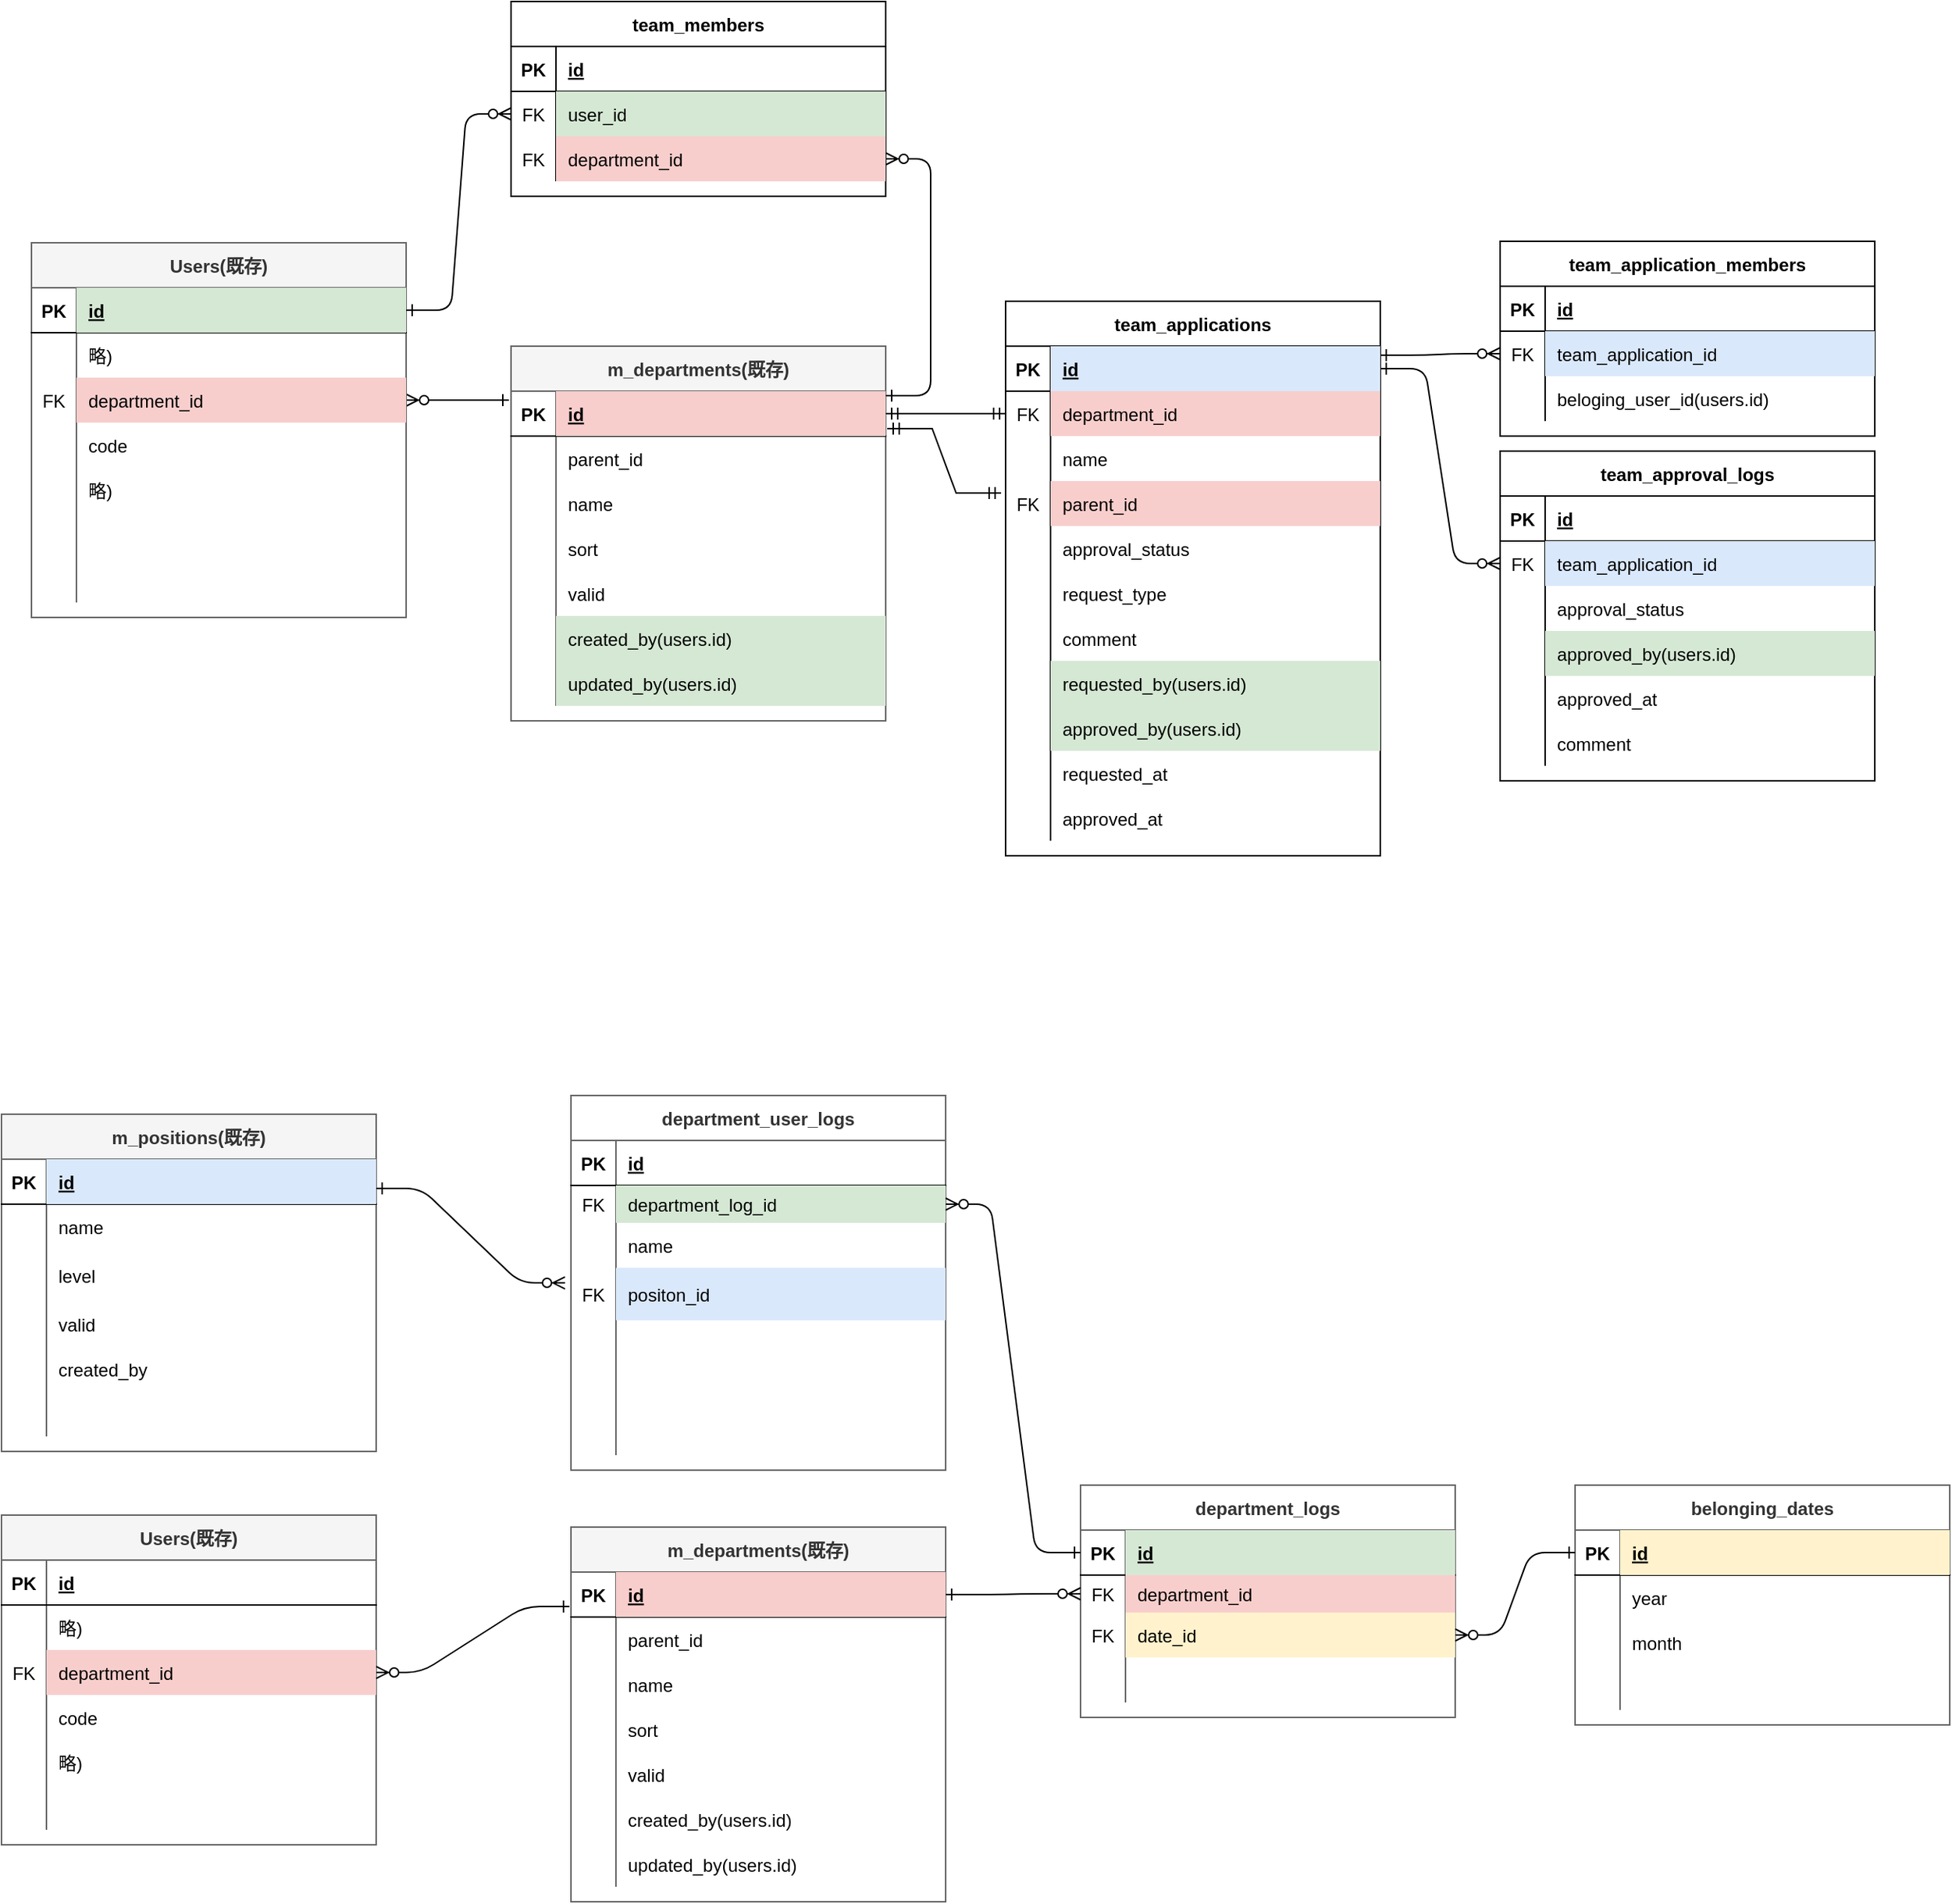 <mxfile version="24.8.6">
  <diagram id="R2lEEEUBdFMjLlhIrx00" name="Page-1">
    <mxGraphModel dx="913" dy="1663" grid="1" gridSize="10" guides="1" tooltips="1" connect="1" arrows="1" fold="1" page="1" pageScale="1" pageWidth="850" pageHeight="1100" math="0" shadow="0" extFonts="Permanent Marker^https://fonts.googleapis.com/css?family=Permanent+Marker">
      <root>
        <mxCell id="0" />
        <mxCell id="1" parent="0" />
        <mxCell id="C-vyLk0tnHw3VtMMgP7b-12" value="" style="edgeStyle=entityRelationEdgeStyle;endArrow=ERzeroToMany;startArrow=ERone;endFill=1;startFill=0;entryX=1;entryY=0.5;entryDx=0;entryDy=0;exitX=-0.006;exitY=0.2;exitDx=0;exitDy=0;exitPerimeter=0;" parent="1" source="C-vyLk0tnHw3VtMMgP7b-3" target="8lV-BgsmOip5hhLvjlyz-87" edge="1">
          <mxGeometry width="100" height="100" relative="1" as="geometry">
            <mxPoint x="530" y="124.33" as="sourcePoint" />
            <mxPoint x="340" y="124.33" as="targetPoint" />
          </mxGeometry>
        </mxCell>
        <mxCell id="C-vyLk0tnHw3VtMMgP7b-2" value="m_departments(既存)" style="shape=table;startSize=30;container=1;collapsible=1;childLayout=tableLayout;fixedRows=1;rowLines=0;fontStyle=1;align=center;resizeLast=1;fillColor=#f5f5f5;fontColor=#333333;strokeColor=#666666;" parent="1" vertex="1">
          <mxGeometry x="370" y="140" width="250" height="250" as="geometry" />
        </mxCell>
        <mxCell id="C-vyLk0tnHw3VtMMgP7b-3" value="" style="shape=partialRectangle;collapsible=0;dropTarget=0;pointerEvents=0;fillColor=none;points=[[0,0.5],[1,0.5]];portConstraint=eastwest;top=0;left=0;right=0;bottom=1;" parent="C-vyLk0tnHw3VtMMgP7b-2" vertex="1">
          <mxGeometry y="30" width="250" height="30" as="geometry" />
        </mxCell>
        <mxCell id="C-vyLk0tnHw3VtMMgP7b-4" value="PK" style="shape=partialRectangle;overflow=hidden;connectable=0;fillColor=none;top=0;left=0;bottom=0;right=0;fontStyle=1;" parent="C-vyLk0tnHw3VtMMgP7b-3" vertex="1">
          <mxGeometry width="30" height="30" as="geometry">
            <mxRectangle width="30" height="30" as="alternateBounds" />
          </mxGeometry>
        </mxCell>
        <mxCell id="C-vyLk0tnHw3VtMMgP7b-5" value="id" style="shape=partialRectangle;overflow=hidden;connectable=0;fillColor=#f8cecc;top=0;left=0;bottom=0;right=0;align=left;spacingLeft=6;fontStyle=5;strokeColor=#b85450;" parent="C-vyLk0tnHw3VtMMgP7b-3" vertex="1">
          <mxGeometry x="30" width="220" height="30" as="geometry">
            <mxRectangle width="220" height="30" as="alternateBounds" />
          </mxGeometry>
        </mxCell>
        <mxCell id="C-vyLk0tnHw3VtMMgP7b-6" value="" style="shape=partialRectangle;collapsible=0;dropTarget=0;pointerEvents=0;fillColor=none;points=[[0,0.5],[1,0.5]];portConstraint=eastwest;top=0;left=0;right=0;bottom=0;" parent="C-vyLk0tnHw3VtMMgP7b-2" vertex="1">
          <mxGeometry y="60" width="250" height="30" as="geometry" />
        </mxCell>
        <mxCell id="C-vyLk0tnHw3VtMMgP7b-7" value="" style="shape=partialRectangle;overflow=hidden;connectable=0;fillColor=none;top=0;left=0;bottom=0;right=0;" parent="C-vyLk0tnHw3VtMMgP7b-6" vertex="1">
          <mxGeometry width="30" height="30" as="geometry">
            <mxRectangle width="30" height="30" as="alternateBounds" />
          </mxGeometry>
        </mxCell>
        <mxCell id="C-vyLk0tnHw3VtMMgP7b-8" value="parent_id" style="shape=partialRectangle;overflow=hidden;connectable=0;fillColor=none;top=0;left=0;bottom=0;right=0;align=left;spacingLeft=6;" parent="C-vyLk0tnHw3VtMMgP7b-6" vertex="1">
          <mxGeometry x="30" width="220" height="30" as="geometry">
            <mxRectangle width="220" height="30" as="alternateBounds" />
          </mxGeometry>
        </mxCell>
        <mxCell id="8lV-BgsmOip5hhLvjlyz-121" style="shape=partialRectangle;collapsible=0;dropTarget=0;pointerEvents=0;fillColor=none;points=[[0,0.5],[1,0.5]];portConstraint=eastwest;top=0;left=0;right=0;bottom=0;" parent="C-vyLk0tnHw3VtMMgP7b-2" vertex="1">
          <mxGeometry y="90" width="250" height="30" as="geometry" />
        </mxCell>
        <mxCell id="8lV-BgsmOip5hhLvjlyz-122" style="shape=partialRectangle;overflow=hidden;connectable=0;fillColor=none;top=0;left=0;bottom=0;right=0;" parent="8lV-BgsmOip5hhLvjlyz-121" vertex="1">
          <mxGeometry width="30" height="30" as="geometry">
            <mxRectangle width="30" height="30" as="alternateBounds" />
          </mxGeometry>
        </mxCell>
        <mxCell id="8lV-BgsmOip5hhLvjlyz-123" value="name" style="shape=partialRectangle;overflow=hidden;connectable=0;fillColor=none;top=0;left=0;bottom=0;right=0;align=left;spacingLeft=6;" parent="8lV-BgsmOip5hhLvjlyz-121" vertex="1">
          <mxGeometry x="30" width="220" height="30" as="geometry">
            <mxRectangle width="220" height="30" as="alternateBounds" />
          </mxGeometry>
        </mxCell>
        <mxCell id="8lV-BgsmOip5hhLvjlyz-127" style="shape=partialRectangle;collapsible=0;dropTarget=0;pointerEvents=0;fillColor=none;points=[[0,0.5],[1,0.5]];portConstraint=eastwest;top=0;left=0;right=0;bottom=0;" parent="C-vyLk0tnHw3VtMMgP7b-2" vertex="1">
          <mxGeometry y="120" width="250" height="30" as="geometry" />
        </mxCell>
        <mxCell id="8lV-BgsmOip5hhLvjlyz-128" style="shape=partialRectangle;overflow=hidden;connectable=0;fillColor=none;top=0;left=0;bottom=0;right=0;" parent="8lV-BgsmOip5hhLvjlyz-127" vertex="1">
          <mxGeometry width="30" height="30" as="geometry">
            <mxRectangle width="30" height="30" as="alternateBounds" />
          </mxGeometry>
        </mxCell>
        <mxCell id="8lV-BgsmOip5hhLvjlyz-129" value="sort" style="shape=partialRectangle;overflow=hidden;connectable=0;fillColor=none;top=0;left=0;bottom=0;right=0;align=left;spacingLeft=6;" parent="8lV-BgsmOip5hhLvjlyz-127" vertex="1">
          <mxGeometry x="30" width="220" height="30" as="geometry">
            <mxRectangle width="220" height="30" as="alternateBounds" />
          </mxGeometry>
        </mxCell>
        <mxCell id="8lV-BgsmOip5hhLvjlyz-130" style="shape=partialRectangle;collapsible=0;dropTarget=0;pointerEvents=0;fillColor=none;points=[[0,0.5],[1,0.5]];portConstraint=eastwest;top=0;left=0;right=0;bottom=0;" parent="C-vyLk0tnHw3VtMMgP7b-2" vertex="1">
          <mxGeometry y="150" width="250" height="30" as="geometry" />
        </mxCell>
        <mxCell id="8lV-BgsmOip5hhLvjlyz-131" style="shape=partialRectangle;overflow=hidden;connectable=0;fillColor=none;top=0;left=0;bottom=0;right=0;" parent="8lV-BgsmOip5hhLvjlyz-130" vertex="1">
          <mxGeometry width="30" height="30" as="geometry">
            <mxRectangle width="30" height="30" as="alternateBounds" />
          </mxGeometry>
        </mxCell>
        <mxCell id="8lV-BgsmOip5hhLvjlyz-132" value="valid" style="shape=partialRectangle;overflow=hidden;connectable=0;fillColor=none;top=0;left=0;bottom=0;right=0;align=left;spacingLeft=6;" parent="8lV-BgsmOip5hhLvjlyz-130" vertex="1">
          <mxGeometry x="30" width="220" height="30" as="geometry">
            <mxRectangle width="220" height="30" as="alternateBounds" />
          </mxGeometry>
        </mxCell>
        <mxCell id="8lV-BgsmOip5hhLvjlyz-124" style="shape=partialRectangle;collapsible=0;dropTarget=0;pointerEvents=0;fillColor=none;points=[[0,0.5],[1,0.5]];portConstraint=eastwest;top=0;left=0;right=0;bottom=0;" parent="C-vyLk0tnHw3VtMMgP7b-2" vertex="1">
          <mxGeometry y="180" width="250" height="30" as="geometry" />
        </mxCell>
        <mxCell id="8lV-BgsmOip5hhLvjlyz-125" value="" style="shape=partialRectangle;overflow=hidden;connectable=0;fillColor=none;top=0;left=0;bottom=0;right=0;" parent="8lV-BgsmOip5hhLvjlyz-124" vertex="1">
          <mxGeometry width="30" height="30" as="geometry">
            <mxRectangle width="30" height="30" as="alternateBounds" />
          </mxGeometry>
        </mxCell>
        <mxCell id="8lV-BgsmOip5hhLvjlyz-126" value="created_by(users.id)" style="shape=partialRectangle;overflow=hidden;connectable=0;fillColor=#d5e8d4;top=0;left=0;bottom=0;right=0;align=left;spacingLeft=6;strokeColor=#82b366;" parent="8lV-BgsmOip5hhLvjlyz-124" vertex="1">
          <mxGeometry x="30" width="220" height="30" as="geometry">
            <mxRectangle width="220" height="30" as="alternateBounds" />
          </mxGeometry>
        </mxCell>
        <mxCell id="8lV-BgsmOip5hhLvjlyz-133" style="shape=partialRectangle;collapsible=0;dropTarget=0;pointerEvents=0;fillColor=none;points=[[0,0.5],[1,0.5]];portConstraint=eastwest;top=0;left=0;right=0;bottom=0;" parent="C-vyLk0tnHw3VtMMgP7b-2" vertex="1">
          <mxGeometry y="210" width="250" height="30" as="geometry" />
        </mxCell>
        <mxCell id="8lV-BgsmOip5hhLvjlyz-134" value="" style="shape=partialRectangle;overflow=hidden;connectable=0;fillColor=none;top=0;left=0;bottom=0;right=0;" parent="8lV-BgsmOip5hhLvjlyz-133" vertex="1">
          <mxGeometry width="30" height="30" as="geometry">
            <mxRectangle width="30" height="30" as="alternateBounds" />
          </mxGeometry>
        </mxCell>
        <mxCell id="8lV-BgsmOip5hhLvjlyz-135" value="updated_by(users.id)" style="shape=partialRectangle;overflow=hidden;connectable=0;fillColor=#d5e8d4;top=0;left=0;bottom=0;right=0;align=left;spacingLeft=6;strokeColor=#82b366;" parent="8lV-BgsmOip5hhLvjlyz-133" vertex="1">
          <mxGeometry x="30" width="220" height="30" as="geometry">
            <mxRectangle width="220" height="30" as="alternateBounds" />
          </mxGeometry>
        </mxCell>
        <mxCell id="C-vyLk0tnHw3VtMMgP7b-23" value="Users(既存)" style="shape=table;startSize=30;container=1;collapsible=1;childLayout=tableLayout;fixedRows=1;rowLines=0;fontStyle=1;align=center;resizeLast=1;fillColor=#f5f5f5;fontColor=#333333;strokeColor=#666666;" parent="1" vertex="1">
          <mxGeometry x="50" y="71" width="250" height="250" as="geometry" />
        </mxCell>
        <mxCell id="C-vyLk0tnHw3VtMMgP7b-24" value="" style="shape=partialRectangle;collapsible=0;dropTarget=0;pointerEvents=0;fillColor=none;points=[[0,0.5],[1,0.5]];portConstraint=eastwest;top=0;left=0;right=0;bottom=1;" parent="C-vyLk0tnHw3VtMMgP7b-23" vertex="1">
          <mxGeometry y="30" width="250" height="30" as="geometry" />
        </mxCell>
        <mxCell id="C-vyLk0tnHw3VtMMgP7b-25" value="PK" style="shape=partialRectangle;overflow=hidden;connectable=0;fillColor=none;top=0;left=0;bottom=0;right=0;fontStyle=1;" parent="C-vyLk0tnHw3VtMMgP7b-24" vertex="1">
          <mxGeometry width="30" height="30" as="geometry">
            <mxRectangle width="30" height="30" as="alternateBounds" />
          </mxGeometry>
        </mxCell>
        <mxCell id="C-vyLk0tnHw3VtMMgP7b-26" value="id" style="shape=partialRectangle;overflow=hidden;connectable=0;fillColor=#d5e8d4;top=0;left=0;bottom=0;right=0;align=left;spacingLeft=6;fontStyle=5;strokeColor=#82b366;" parent="C-vyLk0tnHw3VtMMgP7b-24" vertex="1">
          <mxGeometry x="30" width="220" height="30" as="geometry">
            <mxRectangle width="220" height="30" as="alternateBounds" />
          </mxGeometry>
        </mxCell>
        <mxCell id="C-vyLk0tnHw3VtMMgP7b-27" value="" style="shape=partialRectangle;collapsible=0;dropTarget=0;pointerEvents=0;fillColor=none;points=[[0,0.5],[1,0.5]];portConstraint=eastwest;top=0;left=0;right=0;bottom=0;" parent="C-vyLk0tnHw3VtMMgP7b-23" vertex="1">
          <mxGeometry y="60" width="250" height="30" as="geometry" />
        </mxCell>
        <mxCell id="C-vyLk0tnHw3VtMMgP7b-28" value="" style="shape=partialRectangle;overflow=hidden;connectable=0;fillColor=none;top=0;left=0;bottom=0;right=0;" parent="C-vyLk0tnHw3VtMMgP7b-27" vertex="1">
          <mxGeometry width="30" height="30" as="geometry">
            <mxRectangle width="30" height="30" as="alternateBounds" />
          </mxGeometry>
        </mxCell>
        <mxCell id="C-vyLk0tnHw3VtMMgP7b-29" value="略)" style="shape=partialRectangle;overflow=hidden;connectable=0;fillColor=none;top=0;left=0;bottom=0;right=0;align=left;spacingLeft=6;" parent="C-vyLk0tnHw3VtMMgP7b-27" vertex="1">
          <mxGeometry x="30" width="220" height="30" as="geometry">
            <mxRectangle width="220" height="30" as="alternateBounds" />
          </mxGeometry>
        </mxCell>
        <mxCell id="8lV-BgsmOip5hhLvjlyz-87" style="shape=partialRectangle;collapsible=0;dropTarget=0;pointerEvents=0;fillColor=none;points=[[0,0.5],[1,0.5]];portConstraint=eastwest;top=0;left=0;right=0;bottom=0;" parent="C-vyLk0tnHw3VtMMgP7b-23" vertex="1">
          <mxGeometry y="90" width="250" height="30" as="geometry" />
        </mxCell>
        <mxCell id="8lV-BgsmOip5hhLvjlyz-88" value="FK" style="shape=partialRectangle;overflow=hidden;connectable=0;fillColor=none;top=0;left=0;bottom=0;right=0;" parent="8lV-BgsmOip5hhLvjlyz-87" vertex="1">
          <mxGeometry width="30" height="30" as="geometry">
            <mxRectangle width="30" height="30" as="alternateBounds" />
          </mxGeometry>
        </mxCell>
        <mxCell id="8lV-BgsmOip5hhLvjlyz-89" value="department_id" style="shape=partialRectangle;overflow=hidden;connectable=0;fillColor=#f8cecc;top=0;left=0;bottom=0;right=0;align=left;spacingLeft=6;strokeColor=#b85450;" parent="8lV-BgsmOip5hhLvjlyz-87" vertex="1">
          <mxGeometry x="30" width="220" height="30" as="geometry">
            <mxRectangle width="220" height="30" as="alternateBounds" />
          </mxGeometry>
        </mxCell>
        <mxCell id="f4HVpZNy5WUbBtZkF0eh-7" style="shape=partialRectangle;collapsible=0;dropTarget=0;pointerEvents=0;fillColor=none;points=[[0,0.5],[1,0.5]];portConstraint=eastwest;top=0;left=0;right=0;bottom=0;" parent="C-vyLk0tnHw3VtMMgP7b-23" vertex="1">
          <mxGeometry y="120" width="250" height="30" as="geometry" />
        </mxCell>
        <mxCell id="f4HVpZNy5WUbBtZkF0eh-8" style="shape=partialRectangle;overflow=hidden;connectable=0;fillColor=none;top=0;left=0;bottom=0;right=0;" parent="f4HVpZNy5WUbBtZkF0eh-7" vertex="1">
          <mxGeometry width="30" height="30" as="geometry">
            <mxRectangle width="30" height="30" as="alternateBounds" />
          </mxGeometry>
        </mxCell>
        <mxCell id="f4HVpZNy5WUbBtZkF0eh-9" value="code" style="shape=partialRectangle;overflow=hidden;connectable=0;fillColor=none;top=0;left=0;bottom=0;right=0;align=left;spacingLeft=6;strokeColor=#82b366;" parent="f4HVpZNy5WUbBtZkF0eh-7" vertex="1">
          <mxGeometry x="30" width="220" height="30" as="geometry">
            <mxRectangle width="220" height="30" as="alternateBounds" />
          </mxGeometry>
        </mxCell>
        <mxCell id="8lV-BgsmOip5hhLvjlyz-90" style="shape=partialRectangle;collapsible=0;dropTarget=0;pointerEvents=0;fillColor=none;points=[[0,0.5],[1,0.5]];portConstraint=eastwest;top=0;left=0;right=0;bottom=0;" parent="C-vyLk0tnHw3VtMMgP7b-23" vertex="1">
          <mxGeometry y="150" width="250" height="30" as="geometry" />
        </mxCell>
        <mxCell id="8lV-BgsmOip5hhLvjlyz-91" style="shape=partialRectangle;overflow=hidden;connectable=0;fillColor=none;top=0;left=0;bottom=0;right=0;" parent="8lV-BgsmOip5hhLvjlyz-90" vertex="1">
          <mxGeometry width="30" height="30" as="geometry">
            <mxRectangle width="30" height="30" as="alternateBounds" />
          </mxGeometry>
        </mxCell>
        <mxCell id="8lV-BgsmOip5hhLvjlyz-92" value="略)" style="shape=partialRectangle;overflow=hidden;connectable=0;fillColor=none;top=0;left=0;bottom=0;right=0;align=left;spacingLeft=6;" parent="8lV-BgsmOip5hhLvjlyz-90" vertex="1">
          <mxGeometry x="30" width="220" height="30" as="geometry">
            <mxRectangle width="220" height="30" as="alternateBounds" />
          </mxGeometry>
        </mxCell>
        <mxCell id="f4HVpZNy5WUbBtZkF0eh-4" style="shape=partialRectangle;collapsible=0;dropTarget=0;pointerEvents=0;fillColor=none;points=[[0,0.5],[1,0.5]];portConstraint=eastwest;top=0;left=0;right=0;bottom=0;" parent="C-vyLk0tnHw3VtMMgP7b-23" vertex="1">
          <mxGeometry y="180" width="250" height="30" as="geometry" />
        </mxCell>
        <mxCell id="f4HVpZNy5WUbBtZkF0eh-5" style="shape=partialRectangle;overflow=hidden;connectable=0;fillColor=none;top=0;left=0;bottom=0;right=0;" parent="f4HVpZNy5WUbBtZkF0eh-4" vertex="1">
          <mxGeometry width="30" height="30" as="geometry">
            <mxRectangle width="30" height="30" as="alternateBounds" />
          </mxGeometry>
        </mxCell>
        <mxCell id="f4HVpZNy5WUbBtZkF0eh-6" style="shape=partialRectangle;overflow=hidden;connectable=0;fillColor=none;top=0;left=0;bottom=0;right=0;align=left;spacingLeft=6;" parent="f4HVpZNy5WUbBtZkF0eh-4" vertex="1">
          <mxGeometry x="30" width="220" height="30" as="geometry">
            <mxRectangle width="220" height="30" as="alternateBounds" />
          </mxGeometry>
        </mxCell>
        <mxCell id="8lV-BgsmOip5hhLvjlyz-93" style="shape=partialRectangle;collapsible=0;dropTarget=0;pointerEvents=0;fillColor=none;points=[[0,0.5],[1,0.5]];portConstraint=eastwest;top=0;left=0;right=0;bottom=0;" parent="C-vyLk0tnHw3VtMMgP7b-23" vertex="1">
          <mxGeometry y="210" width="250" height="30" as="geometry" />
        </mxCell>
        <mxCell id="8lV-BgsmOip5hhLvjlyz-94" style="shape=partialRectangle;overflow=hidden;connectable=0;fillColor=none;top=0;left=0;bottom=0;right=0;" parent="8lV-BgsmOip5hhLvjlyz-93" vertex="1">
          <mxGeometry width="30" height="30" as="geometry">
            <mxRectangle width="30" height="30" as="alternateBounds" />
          </mxGeometry>
        </mxCell>
        <mxCell id="8lV-BgsmOip5hhLvjlyz-95" value="" style="shape=partialRectangle;overflow=hidden;connectable=0;fillColor=none;top=0;left=0;bottom=0;right=0;align=left;spacingLeft=6;" parent="8lV-BgsmOip5hhLvjlyz-93" vertex="1">
          <mxGeometry x="30" width="220" height="30" as="geometry">
            <mxRectangle width="220" height="30" as="alternateBounds" />
          </mxGeometry>
        </mxCell>
        <mxCell id="8lV-BgsmOip5hhLvjlyz-1" value="team_applications" style="shape=table;startSize=30;container=1;collapsible=1;childLayout=tableLayout;fixedRows=1;rowLines=0;fontStyle=1;align=center;resizeLast=1;" parent="1" vertex="1">
          <mxGeometry x="700" y="110" width="250" height="370" as="geometry" />
        </mxCell>
        <mxCell id="8lV-BgsmOip5hhLvjlyz-2" value="" style="shape=partialRectangle;collapsible=0;dropTarget=0;pointerEvents=0;fillColor=none;points=[[0,0.5],[1,0.5]];portConstraint=eastwest;top=0;left=0;right=0;bottom=1;" parent="8lV-BgsmOip5hhLvjlyz-1" vertex="1">
          <mxGeometry y="30" width="250" height="30" as="geometry" />
        </mxCell>
        <mxCell id="8lV-BgsmOip5hhLvjlyz-3" value="PK" style="shape=partialRectangle;overflow=hidden;connectable=0;fillColor=none;top=0;left=0;bottom=0;right=0;fontStyle=1;" parent="8lV-BgsmOip5hhLvjlyz-2" vertex="1">
          <mxGeometry width="30" height="30" as="geometry">
            <mxRectangle width="30" height="30" as="alternateBounds" />
          </mxGeometry>
        </mxCell>
        <mxCell id="8lV-BgsmOip5hhLvjlyz-4" value="id" style="shape=partialRectangle;overflow=hidden;connectable=0;fillColor=#dae8fc;top=0;left=0;bottom=0;right=0;align=left;spacingLeft=6;fontStyle=5;strokeColor=#6c8ebf;" parent="8lV-BgsmOip5hhLvjlyz-2" vertex="1">
          <mxGeometry x="30" width="220" height="30" as="geometry">
            <mxRectangle width="220" height="30" as="alternateBounds" />
          </mxGeometry>
        </mxCell>
        <mxCell id="8lV-BgsmOip5hhLvjlyz-157" style="shape=partialRectangle;collapsible=0;dropTarget=0;pointerEvents=0;fillColor=none;points=[[0,0.5],[1,0.5]];portConstraint=eastwest;top=0;left=0;right=0;bottom=0;" parent="8lV-BgsmOip5hhLvjlyz-1" vertex="1">
          <mxGeometry y="60" width="250" height="30" as="geometry" />
        </mxCell>
        <mxCell id="8lV-BgsmOip5hhLvjlyz-158" value="FK" style="shape=partialRectangle;overflow=hidden;connectable=0;fillColor=none;top=0;left=0;bottom=0;right=0;" parent="8lV-BgsmOip5hhLvjlyz-157" vertex="1">
          <mxGeometry width="30" height="30" as="geometry">
            <mxRectangle width="30" height="30" as="alternateBounds" />
          </mxGeometry>
        </mxCell>
        <mxCell id="8lV-BgsmOip5hhLvjlyz-159" value="department_id" style="shape=partialRectangle;overflow=hidden;connectable=0;fillColor=#f8cecc;top=0;left=0;bottom=0;right=0;align=left;spacingLeft=6;strokeColor=#b85450;" parent="8lV-BgsmOip5hhLvjlyz-157" vertex="1">
          <mxGeometry x="30" width="220" height="30" as="geometry">
            <mxRectangle width="220" height="30" as="alternateBounds" />
          </mxGeometry>
        </mxCell>
        <mxCell id="8lV-BgsmOip5hhLvjlyz-8" value="" style="shape=partialRectangle;collapsible=0;dropTarget=0;pointerEvents=0;fillColor=none;points=[[0,0.5],[1,0.5]];portConstraint=eastwest;top=0;left=0;right=0;bottom=0;" parent="8lV-BgsmOip5hhLvjlyz-1" vertex="1">
          <mxGeometry y="90" width="250" height="30" as="geometry" />
        </mxCell>
        <mxCell id="8lV-BgsmOip5hhLvjlyz-9" value="" style="shape=partialRectangle;overflow=hidden;connectable=0;fillColor=none;top=0;left=0;bottom=0;right=0;" parent="8lV-BgsmOip5hhLvjlyz-8" vertex="1">
          <mxGeometry width="30" height="30" as="geometry">
            <mxRectangle width="30" height="30" as="alternateBounds" />
          </mxGeometry>
        </mxCell>
        <mxCell id="8lV-BgsmOip5hhLvjlyz-10" value="name" style="shape=partialRectangle;overflow=hidden;connectable=0;fillColor=none;top=0;left=0;bottom=0;right=0;align=left;spacingLeft=6;" parent="8lV-BgsmOip5hhLvjlyz-8" vertex="1">
          <mxGeometry x="30" width="220" height="30" as="geometry">
            <mxRectangle width="220" height="30" as="alternateBounds" />
          </mxGeometry>
        </mxCell>
        <mxCell id="8lV-BgsmOip5hhLvjlyz-154" style="shape=partialRectangle;collapsible=0;dropTarget=0;pointerEvents=0;fillColor=none;points=[[0,0.5],[1,0.5]];portConstraint=eastwest;top=0;left=0;right=0;bottom=0;" parent="8lV-BgsmOip5hhLvjlyz-1" vertex="1">
          <mxGeometry y="120" width="250" height="30" as="geometry" />
        </mxCell>
        <mxCell id="8lV-BgsmOip5hhLvjlyz-155" value="FK" style="shape=partialRectangle;overflow=hidden;connectable=0;fillColor=none;top=0;left=0;bottom=0;right=0;" parent="8lV-BgsmOip5hhLvjlyz-154" vertex="1">
          <mxGeometry width="30" height="30" as="geometry">
            <mxRectangle width="30" height="30" as="alternateBounds" />
          </mxGeometry>
        </mxCell>
        <mxCell id="8lV-BgsmOip5hhLvjlyz-156" value="parent_id" style="shape=partialRectangle;overflow=hidden;connectable=0;fillColor=#f8cecc;top=0;left=0;bottom=0;right=0;align=left;spacingLeft=6;strokeColor=#b85450;" parent="8lV-BgsmOip5hhLvjlyz-154" vertex="1">
          <mxGeometry x="30" width="220" height="30" as="geometry">
            <mxRectangle width="220" height="30" as="alternateBounds" />
          </mxGeometry>
        </mxCell>
        <mxCell id="8lV-BgsmOip5hhLvjlyz-160" style="shape=partialRectangle;collapsible=0;dropTarget=0;pointerEvents=0;fillColor=none;points=[[0,0.5],[1,0.5]];portConstraint=eastwest;top=0;left=0;right=0;bottom=0;" parent="8lV-BgsmOip5hhLvjlyz-1" vertex="1">
          <mxGeometry y="150" width="250" height="30" as="geometry" />
        </mxCell>
        <mxCell id="8lV-BgsmOip5hhLvjlyz-161" style="shape=partialRectangle;overflow=hidden;connectable=0;fillColor=none;top=0;left=0;bottom=0;right=0;" parent="8lV-BgsmOip5hhLvjlyz-160" vertex="1">
          <mxGeometry width="30" height="30" as="geometry">
            <mxRectangle width="30" height="30" as="alternateBounds" />
          </mxGeometry>
        </mxCell>
        <mxCell id="8lV-BgsmOip5hhLvjlyz-162" value="approval_status" style="shape=partialRectangle;overflow=hidden;connectable=0;fillColor=none;top=0;left=0;bottom=0;right=0;align=left;spacingLeft=6;" parent="8lV-BgsmOip5hhLvjlyz-160" vertex="1">
          <mxGeometry x="30" width="220" height="30" as="geometry">
            <mxRectangle width="220" height="30" as="alternateBounds" />
          </mxGeometry>
        </mxCell>
        <mxCell id="8lV-BgsmOip5hhLvjlyz-148" style="shape=partialRectangle;collapsible=0;dropTarget=0;pointerEvents=0;fillColor=none;points=[[0,0.5],[1,0.5]];portConstraint=eastwest;top=0;left=0;right=0;bottom=0;" parent="8lV-BgsmOip5hhLvjlyz-1" vertex="1">
          <mxGeometry y="180" width="250" height="30" as="geometry" />
        </mxCell>
        <mxCell id="8lV-BgsmOip5hhLvjlyz-149" style="shape=partialRectangle;overflow=hidden;connectable=0;fillColor=none;top=0;left=0;bottom=0;right=0;" parent="8lV-BgsmOip5hhLvjlyz-148" vertex="1">
          <mxGeometry width="30" height="30" as="geometry">
            <mxRectangle width="30" height="30" as="alternateBounds" />
          </mxGeometry>
        </mxCell>
        <mxCell id="8lV-BgsmOip5hhLvjlyz-150" value="request_type" style="shape=partialRectangle;overflow=hidden;connectable=0;fillColor=none;top=0;left=0;bottom=0;right=0;align=left;spacingLeft=6;" parent="8lV-BgsmOip5hhLvjlyz-148" vertex="1">
          <mxGeometry x="30" width="220" height="30" as="geometry">
            <mxRectangle width="220" height="30" as="alternateBounds" />
          </mxGeometry>
        </mxCell>
        <mxCell id="f4HVpZNy5WUbBtZkF0eh-18" style="shape=partialRectangle;collapsible=0;dropTarget=0;pointerEvents=0;fillColor=none;points=[[0,0.5],[1,0.5]];portConstraint=eastwest;top=0;left=0;right=0;bottom=0;" parent="8lV-BgsmOip5hhLvjlyz-1" vertex="1">
          <mxGeometry y="210" width="250" height="30" as="geometry" />
        </mxCell>
        <mxCell id="f4HVpZNy5WUbBtZkF0eh-19" style="shape=partialRectangle;overflow=hidden;connectable=0;fillColor=none;top=0;left=0;bottom=0;right=0;" parent="f4HVpZNy5WUbBtZkF0eh-18" vertex="1">
          <mxGeometry width="30" height="30" as="geometry">
            <mxRectangle width="30" height="30" as="alternateBounds" />
          </mxGeometry>
        </mxCell>
        <mxCell id="f4HVpZNy5WUbBtZkF0eh-20" value="comment" style="shape=partialRectangle;overflow=hidden;connectable=0;fillColor=none;top=0;left=0;bottom=0;right=0;align=left;spacingLeft=6;" parent="f4HVpZNy5WUbBtZkF0eh-18" vertex="1">
          <mxGeometry x="30" width="220" height="30" as="geometry">
            <mxRectangle width="220" height="30" as="alternateBounds" />
          </mxGeometry>
        </mxCell>
        <mxCell id="8lV-BgsmOip5hhLvjlyz-169" style="shape=partialRectangle;collapsible=0;dropTarget=0;pointerEvents=0;fillColor=none;points=[[0,0.5],[1,0.5]];portConstraint=eastwest;top=0;left=0;right=0;bottom=0;" parent="8lV-BgsmOip5hhLvjlyz-1" vertex="1">
          <mxGeometry y="240" width="250" height="30" as="geometry" />
        </mxCell>
        <mxCell id="8lV-BgsmOip5hhLvjlyz-170" style="shape=partialRectangle;overflow=hidden;connectable=0;fillColor=none;top=0;left=0;bottom=0;right=0;" parent="8lV-BgsmOip5hhLvjlyz-169" vertex="1">
          <mxGeometry width="30" height="30" as="geometry">
            <mxRectangle width="30" height="30" as="alternateBounds" />
          </mxGeometry>
        </mxCell>
        <mxCell id="8lV-BgsmOip5hhLvjlyz-171" value="requested_by(users.id)" style="shape=partialRectangle;overflow=hidden;connectable=0;fillColor=#d5e8d4;top=0;left=0;bottom=0;right=0;align=left;spacingLeft=6;strokeColor=#82b366;" parent="8lV-BgsmOip5hhLvjlyz-169" vertex="1">
          <mxGeometry x="30" width="220" height="30" as="geometry">
            <mxRectangle width="220" height="30" as="alternateBounds" />
          </mxGeometry>
        </mxCell>
        <mxCell id="8lV-BgsmOip5hhLvjlyz-166" style="shape=partialRectangle;collapsible=0;dropTarget=0;pointerEvents=0;fillColor=none;points=[[0,0.5],[1,0.5]];portConstraint=eastwest;top=0;left=0;right=0;bottom=0;" parent="8lV-BgsmOip5hhLvjlyz-1" vertex="1">
          <mxGeometry y="270" width="250" height="30" as="geometry" />
        </mxCell>
        <mxCell id="8lV-BgsmOip5hhLvjlyz-167" style="shape=partialRectangle;overflow=hidden;connectable=0;fillColor=none;top=0;left=0;bottom=0;right=0;" parent="8lV-BgsmOip5hhLvjlyz-166" vertex="1">
          <mxGeometry width="30" height="30" as="geometry">
            <mxRectangle width="30" height="30" as="alternateBounds" />
          </mxGeometry>
        </mxCell>
        <mxCell id="8lV-BgsmOip5hhLvjlyz-168" value="approved_by(users.id)" style="shape=partialRectangle;overflow=hidden;connectable=0;fillColor=#d5e8d4;top=0;left=0;bottom=0;right=0;align=left;spacingLeft=6;strokeColor=#82b366;" parent="8lV-BgsmOip5hhLvjlyz-166" vertex="1">
          <mxGeometry x="30" width="220" height="30" as="geometry">
            <mxRectangle width="220" height="30" as="alternateBounds" />
          </mxGeometry>
        </mxCell>
        <mxCell id="f4HVpZNy5WUbBtZkF0eh-24" style="shape=partialRectangle;collapsible=0;dropTarget=0;pointerEvents=0;fillColor=none;points=[[0,0.5],[1,0.5]];portConstraint=eastwest;top=0;left=0;right=0;bottom=0;" parent="8lV-BgsmOip5hhLvjlyz-1" vertex="1">
          <mxGeometry y="300" width="250" height="30" as="geometry" />
        </mxCell>
        <mxCell id="f4HVpZNy5WUbBtZkF0eh-25" style="shape=partialRectangle;overflow=hidden;connectable=0;fillColor=none;top=0;left=0;bottom=0;right=0;" parent="f4HVpZNy5WUbBtZkF0eh-24" vertex="1">
          <mxGeometry width="30" height="30" as="geometry">
            <mxRectangle width="30" height="30" as="alternateBounds" />
          </mxGeometry>
        </mxCell>
        <mxCell id="f4HVpZNy5WUbBtZkF0eh-26" value="requested_at" style="shape=partialRectangle;overflow=hidden;connectable=0;fillColor=none;top=0;left=0;bottom=0;right=0;align=left;spacingLeft=6;strokeColor=#82b366;" parent="f4HVpZNy5WUbBtZkF0eh-24" vertex="1">
          <mxGeometry x="30" width="220" height="30" as="geometry">
            <mxRectangle width="220" height="30" as="alternateBounds" />
          </mxGeometry>
        </mxCell>
        <mxCell id="f4HVpZNy5WUbBtZkF0eh-21" style="shape=partialRectangle;collapsible=0;dropTarget=0;pointerEvents=0;fillColor=none;points=[[0,0.5],[1,0.5]];portConstraint=eastwest;top=0;left=0;right=0;bottom=0;" parent="8lV-BgsmOip5hhLvjlyz-1" vertex="1">
          <mxGeometry y="330" width="250" height="30" as="geometry" />
        </mxCell>
        <mxCell id="f4HVpZNy5WUbBtZkF0eh-22" style="shape=partialRectangle;overflow=hidden;connectable=0;fillColor=none;top=0;left=0;bottom=0;right=0;" parent="f4HVpZNy5WUbBtZkF0eh-21" vertex="1">
          <mxGeometry width="30" height="30" as="geometry">
            <mxRectangle width="30" height="30" as="alternateBounds" />
          </mxGeometry>
        </mxCell>
        <mxCell id="f4HVpZNy5WUbBtZkF0eh-23" value="approved_at" style="shape=partialRectangle;overflow=hidden;connectable=0;fillColor=none;top=0;left=0;bottom=0;right=0;align=left;spacingLeft=6;strokeColor=#82b366;" parent="f4HVpZNy5WUbBtZkF0eh-21" vertex="1">
          <mxGeometry x="30" width="220" height="30" as="geometry">
            <mxRectangle width="220" height="30" as="alternateBounds" />
          </mxGeometry>
        </mxCell>
        <mxCell id="8lV-BgsmOip5hhLvjlyz-11" value="team_members" style="shape=table;startSize=30;container=1;collapsible=1;childLayout=tableLayout;fixedRows=1;rowLines=0;fontStyle=1;align=center;resizeLast=1;" parent="1" vertex="1">
          <mxGeometry x="370" y="-90" width="250" height="130" as="geometry" />
        </mxCell>
        <mxCell id="8lV-BgsmOip5hhLvjlyz-12" value="" style="shape=partialRectangle;collapsible=0;dropTarget=0;pointerEvents=0;fillColor=none;points=[[0,0.5],[1,0.5]];portConstraint=eastwest;top=0;left=0;right=0;bottom=1;" parent="8lV-BgsmOip5hhLvjlyz-11" vertex="1">
          <mxGeometry y="30" width="250" height="30" as="geometry" />
        </mxCell>
        <mxCell id="8lV-BgsmOip5hhLvjlyz-13" value="PK" style="shape=partialRectangle;overflow=hidden;connectable=0;fillColor=none;top=0;left=0;bottom=0;right=0;fontStyle=1;" parent="8lV-BgsmOip5hhLvjlyz-12" vertex="1">
          <mxGeometry width="30" height="30" as="geometry">
            <mxRectangle width="30" height="30" as="alternateBounds" />
          </mxGeometry>
        </mxCell>
        <mxCell id="8lV-BgsmOip5hhLvjlyz-14" value="id" style="shape=partialRectangle;overflow=hidden;connectable=0;fillColor=none;top=0;left=0;bottom=0;right=0;align=left;spacingLeft=6;fontStyle=5;" parent="8lV-BgsmOip5hhLvjlyz-12" vertex="1">
          <mxGeometry x="30" width="220" height="30" as="geometry">
            <mxRectangle width="220" height="30" as="alternateBounds" />
          </mxGeometry>
        </mxCell>
        <mxCell id="8lV-BgsmOip5hhLvjlyz-15" value="" style="shape=partialRectangle;collapsible=0;dropTarget=0;pointerEvents=0;fillColor=none;points=[[0,0.5],[1,0.5]];portConstraint=eastwest;top=0;left=0;right=0;bottom=0;" parent="8lV-BgsmOip5hhLvjlyz-11" vertex="1">
          <mxGeometry y="60" width="250" height="30" as="geometry" />
        </mxCell>
        <mxCell id="8lV-BgsmOip5hhLvjlyz-16" value="FK" style="shape=partialRectangle;overflow=hidden;connectable=0;fillColor=none;top=0;left=0;bottom=0;right=0;" parent="8lV-BgsmOip5hhLvjlyz-15" vertex="1">
          <mxGeometry width="30" height="30" as="geometry">
            <mxRectangle width="30" height="30" as="alternateBounds" />
          </mxGeometry>
        </mxCell>
        <mxCell id="8lV-BgsmOip5hhLvjlyz-17" value="user_id" style="shape=partialRectangle;overflow=hidden;connectable=0;fillColor=#d5e8d4;top=0;left=0;bottom=0;right=0;align=left;spacingLeft=6;strokeColor=#82b366;" parent="8lV-BgsmOip5hhLvjlyz-15" vertex="1">
          <mxGeometry x="30" width="220" height="30" as="geometry">
            <mxRectangle width="220" height="30" as="alternateBounds" />
          </mxGeometry>
        </mxCell>
        <mxCell id="8lV-BgsmOip5hhLvjlyz-18" value="" style="shape=partialRectangle;collapsible=0;dropTarget=0;pointerEvents=0;fillColor=none;points=[[0,0.5],[1,0.5]];portConstraint=eastwest;top=0;left=0;right=0;bottom=0;" parent="8lV-BgsmOip5hhLvjlyz-11" vertex="1">
          <mxGeometry y="90" width="250" height="30" as="geometry" />
        </mxCell>
        <mxCell id="8lV-BgsmOip5hhLvjlyz-19" value="FK" style="shape=partialRectangle;overflow=hidden;connectable=0;fillColor=none;top=0;left=0;bottom=0;right=0;" parent="8lV-BgsmOip5hhLvjlyz-18" vertex="1">
          <mxGeometry width="30" height="30" as="geometry">
            <mxRectangle width="30" height="30" as="alternateBounds" />
          </mxGeometry>
        </mxCell>
        <mxCell id="8lV-BgsmOip5hhLvjlyz-20" value="department_id" style="shape=partialRectangle;overflow=hidden;connectable=0;fillColor=#f8cecc;top=0;left=0;bottom=0;right=0;align=left;spacingLeft=6;strokeColor=#b85450;" parent="8lV-BgsmOip5hhLvjlyz-18" vertex="1">
          <mxGeometry x="30" width="220" height="30" as="geometry">
            <mxRectangle width="220" height="30" as="alternateBounds" />
          </mxGeometry>
        </mxCell>
        <mxCell id="8lV-BgsmOip5hhLvjlyz-21" value="team_approval_logs" style="shape=table;startSize=30;container=1;collapsible=1;childLayout=tableLayout;fixedRows=1;rowLines=0;fontStyle=1;align=center;resizeLast=1;" parent="1" vertex="1">
          <mxGeometry x="1030" y="210" width="250" height="220" as="geometry" />
        </mxCell>
        <mxCell id="8lV-BgsmOip5hhLvjlyz-22" value="" style="shape=partialRectangle;collapsible=0;dropTarget=0;pointerEvents=0;fillColor=none;points=[[0,0.5],[1,0.5]];portConstraint=eastwest;top=0;left=0;right=0;bottom=1;" parent="8lV-BgsmOip5hhLvjlyz-21" vertex="1">
          <mxGeometry y="30" width="250" height="30" as="geometry" />
        </mxCell>
        <mxCell id="8lV-BgsmOip5hhLvjlyz-23" value="PK" style="shape=partialRectangle;overflow=hidden;connectable=0;fillColor=none;top=0;left=0;bottom=0;right=0;fontStyle=1;" parent="8lV-BgsmOip5hhLvjlyz-22" vertex="1">
          <mxGeometry width="30" height="30" as="geometry">
            <mxRectangle width="30" height="30" as="alternateBounds" />
          </mxGeometry>
        </mxCell>
        <mxCell id="8lV-BgsmOip5hhLvjlyz-24" value="id" style="shape=partialRectangle;overflow=hidden;connectable=0;fillColor=none;top=0;left=0;bottom=0;right=0;align=left;spacingLeft=6;fontStyle=5;" parent="8lV-BgsmOip5hhLvjlyz-22" vertex="1">
          <mxGeometry x="30" width="220" height="30" as="geometry">
            <mxRectangle width="220" height="30" as="alternateBounds" />
          </mxGeometry>
        </mxCell>
        <mxCell id="8lV-BgsmOip5hhLvjlyz-25" value="" style="shape=partialRectangle;collapsible=0;dropTarget=0;pointerEvents=0;fillColor=none;points=[[0,0.5],[1,0.5]];portConstraint=eastwest;top=0;left=0;right=0;bottom=0;" parent="8lV-BgsmOip5hhLvjlyz-21" vertex="1">
          <mxGeometry y="60" width="250" height="30" as="geometry" />
        </mxCell>
        <mxCell id="8lV-BgsmOip5hhLvjlyz-26" value="FK" style="shape=partialRectangle;overflow=hidden;connectable=0;fillColor=none;top=0;left=0;bottom=0;right=0;" parent="8lV-BgsmOip5hhLvjlyz-25" vertex="1">
          <mxGeometry width="30" height="30" as="geometry">
            <mxRectangle width="30" height="30" as="alternateBounds" />
          </mxGeometry>
        </mxCell>
        <mxCell id="8lV-BgsmOip5hhLvjlyz-27" value="team_application_id" style="shape=partialRectangle;overflow=hidden;connectable=0;fillColor=#dae8fc;top=0;left=0;bottom=0;right=0;align=left;spacingLeft=6;strokeColor=#6c8ebf;" parent="8lV-BgsmOip5hhLvjlyz-25" vertex="1">
          <mxGeometry x="30" width="220" height="30" as="geometry">
            <mxRectangle width="220" height="30" as="alternateBounds" />
          </mxGeometry>
        </mxCell>
        <mxCell id="8lV-BgsmOip5hhLvjlyz-28" value="" style="shape=partialRectangle;collapsible=0;dropTarget=0;pointerEvents=0;fillColor=none;points=[[0,0.5],[1,0.5]];portConstraint=eastwest;top=0;left=0;right=0;bottom=0;" parent="8lV-BgsmOip5hhLvjlyz-21" vertex="1">
          <mxGeometry y="90" width="250" height="30" as="geometry" />
        </mxCell>
        <mxCell id="8lV-BgsmOip5hhLvjlyz-29" value="" style="shape=partialRectangle;overflow=hidden;connectable=0;fillColor=none;top=0;left=0;bottom=0;right=0;" parent="8lV-BgsmOip5hhLvjlyz-28" vertex="1">
          <mxGeometry width="30" height="30" as="geometry">
            <mxRectangle width="30" height="30" as="alternateBounds" />
          </mxGeometry>
        </mxCell>
        <mxCell id="8lV-BgsmOip5hhLvjlyz-30" value="approval_status" style="shape=partialRectangle;overflow=hidden;connectable=0;fillColor=none;top=0;left=0;bottom=0;right=0;align=left;spacingLeft=6;" parent="8lV-BgsmOip5hhLvjlyz-28" vertex="1">
          <mxGeometry x="30" width="220" height="30" as="geometry">
            <mxRectangle width="220" height="30" as="alternateBounds" />
          </mxGeometry>
        </mxCell>
        <mxCell id="8lV-BgsmOip5hhLvjlyz-172" style="shape=partialRectangle;collapsible=0;dropTarget=0;pointerEvents=0;fillColor=none;points=[[0,0.5],[1,0.5]];portConstraint=eastwest;top=0;left=0;right=0;bottom=0;" parent="8lV-BgsmOip5hhLvjlyz-21" vertex="1">
          <mxGeometry y="120" width="250" height="30" as="geometry" />
        </mxCell>
        <mxCell id="8lV-BgsmOip5hhLvjlyz-173" style="shape=partialRectangle;overflow=hidden;connectable=0;fillColor=none;top=0;left=0;bottom=0;right=0;" parent="8lV-BgsmOip5hhLvjlyz-172" vertex="1">
          <mxGeometry width="30" height="30" as="geometry">
            <mxRectangle width="30" height="30" as="alternateBounds" />
          </mxGeometry>
        </mxCell>
        <mxCell id="8lV-BgsmOip5hhLvjlyz-174" value="approved_by(users.id)" style="shape=partialRectangle;overflow=hidden;connectable=0;fillColor=#d5e8d4;top=0;left=0;bottom=0;right=0;align=left;spacingLeft=6;strokeColor=#82b366;" parent="8lV-BgsmOip5hhLvjlyz-172" vertex="1">
          <mxGeometry x="30" width="220" height="30" as="geometry">
            <mxRectangle width="220" height="30" as="alternateBounds" />
          </mxGeometry>
        </mxCell>
        <mxCell id="8lV-BgsmOip5hhLvjlyz-175" style="shape=partialRectangle;collapsible=0;dropTarget=0;pointerEvents=0;fillColor=none;points=[[0,0.5],[1,0.5]];portConstraint=eastwest;top=0;left=0;right=0;bottom=0;" parent="8lV-BgsmOip5hhLvjlyz-21" vertex="1">
          <mxGeometry y="150" width="250" height="30" as="geometry" />
        </mxCell>
        <mxCell id="8lV-BgsmOip5hhLvjlyz-176" style="shape=partialRectangle;overflow=hidden;connectable=0;fillColor=none;top=0;left=0;bottom=0;right=0;" parent="8lV-BgsmOip5hhLvjlyz-175" vertex="1">
          <mxGeometry width="30" height="30" as="geometry">
            <mxRectangle width="30" height="30" as="alternateBounds" />
          </mxGeometry>
        </mxCell>
        <mxCell id="8lV-BgsmOip5hhLvjlyz-177" value="approved_at" style="shape=partialRectangle;overflow=hidden;connectable=0;fillColor=none;top=0;left=0;bottom=0;right=0;align=left;spacingLeft=6;" parent="8lV-BgsmOip5hhLvjlyz-175" vertex="1">
          <mxGeometry x="30" width="220" height="30" as="geometry">
            <mxRectangle width="220" height="30" as="alternateBounds" />
          </mxGeometry>
        </mxCell>
        <mxCell id="8lV-BgsmOip5hhLvjlyz-181" style="shape=partialRectangle;collapsible=0;dropTarget=0;pointerEvents=0;fillColor=none;points=[[0,0.5],[1,0.5]];portConstraint=eastwest;top=0;left=0;right=0;bottom=0;" parent="8lV-BgsmOip5hhLvjlyz-21" vertex="1">
          <mxGeometry y="180" width="250" height="30" as="geometry" />
        </mxCell>
        <mxCell id="8lV-BgsmOip5hhLvjlyz-182" style="shape=partialRectangle;overflow=hidden;connectable=0;fillColor=none;top=0;left=0;bottom=0;right=0;" parent="8lV-BgsmOip5hhLvjlyz-181" vertex="1">
          <mxGeometry width="30" height="30" as="geometry">
            <mxRectangle width="30" height="30" as="alternateBounds" />
          </mxGeometry>
        </mxCell>
        <mxCell id="8lV-BgsmOip5hhLvjlyz-183" value="comment" style="shape=partialRectangle;overflow=hidden;connectable=0;fillColor=none;top=0;left=0;bottom=0;right=0;align=left;spacingLeft=6;" parent="8lV-BgsmOip5hhLvjlyz-181" vertex="1">
          <mxGeometry x="30" width="220" height="30" as="geometry">
            <mxRectangle width="220" height="30" as="alternateBounds" />
          </mxGeometry>
        </mxCell>
        <mxCell id="8lV-BgsmOip5hhLvjlyz-31" value="team_application_members" style="shape=table;startSize=30;container=1;collapsible=1;childLayout=tableLayout;fixedRows=1;rowLines=0;fontStyle=1;align=center;resizeLast=1;" parent="1" vertex="1">
          <mxGeometry x="1030" y="70" width="250" height="130" as="geometry" />
        </mxCell>
        <mxCell id="8lV-BgsmOip5hhLvjlyz-32" value="" style="shape=partialRectangle;collapsible=0;dropTarget=0;pointerEvents=0;fillColor=none;points=[[0,0.5],[1,0.5]];portConstraint=eastwest;top=0;left=0;right=0;bottom=1;" parent="8lV-BgsmOip5hhLvjlyz-31" vertex="1">
          <mxGeometry y="30" width="250" height="30" as="geometry" />
        </mxCell>
        <mxCell id="8lV-BgsmOip5hhLvjlyz-33" value="PK" style="shape=partialRectangle;overflow=hidden;connectable=0;fillColor=none;top=0;left=0;bottom=0;right=0;fontStyle=1;" parent="8lV-BgsmOip5hhLvjlyz-32" vertex="1">
          <mxGeometry width="30" height="30" as="geometry">
            <mxRectangle width="30" height="30" as="alternateBounds" />
          </mxGeometry>
        </mxCell>
        <mxCell id="8lV-BgsmOip5hhLvjlyz-34" value="id" style="shape=partialRectangle;overflow=hidden;connectable=0;fillColor=none;top=0;left=0;bottom=0;right=0;align=left;spacingLeft=6;fontStyle=5;" parent="8lV-BgsmOip5hhLvjlyz-32" vertex="1">
          <mxGeometry x="30" width="220" height="30" as="geometry">
            <mxRectangle width="220" height="30" as="alternateBounds" />
          </mxGeometry>
        </mxCell>
        <mxCell id="8lV-BgsmOip5hhLvjlyz-35" value="" style="shape=partialRectangle;collapsible=0;dropTarget=0;pointerEvents=0;fillColor=none;points=[[0,0.5],[1,0.5]];portConstraint=eastwest;top=0;left=0;right=0;bottom=0;" parent="8lV-BgsmOip5hhLvjlyz-31" vertex="1">
          <mxGeometry y="60" width="250" height="30" as="geometry" />
        </mxCell>
        <mxCell id="8lV-BgsmOip5hhLvjlyz-36" value="FK" style="shape=partialRectangle;overflow=hidden;connectable=0;fillColor=none;top=0;left=0;bottom=0;right=0;" parent="8lV-BgsmOip5hhLvjlyz-35" vertex="1">
          <mxGeometry width="30" height="30" as="geometry">
            <mxRectangle width="30" height="30" as="alternateBounds" />
          </mxGeometry>
        </mxCell>
        <mxCell id="8lV-BgsmOip5hhLvjlyz-37" value="team_application_id" style="shape=partialRectangle;overflow=hidden;connectable=0;fillColor=#dae8fc;top=0;left=0;bottom=0;right=0;align=left;spacingLeft=6;strokeColor=#6c8ebf;" parent="8lV-BgsmOip5hhLvjlyz-35" vertex="1">
          <mxGeometry x="30" width="220" height="30" as="geometry">
            <mxRectangle width="220" height="30" as="alternateBounds" />
          </mxGeometry>
        </mxCell>
        <mxCell id="8lV-BgsmOip5hhLvjlyz-38" value="" style="shape=partialRectangle;collapsible=0;dropTarget=0;pointerEvents=0;fillColor=none;points=[[0,0.5],[1,0.5]];portConstraint=eastwest;top=0;left=0;right=0;bottom=0;" parent="8lV-BgsmOip5hhLvjlyz-31" vertex="1">
          <mxGeometry y="90" width="250" height="30" as="geometry" />
        </mxCell>
        <mxCell id="8lV-BgsmOip5hhLvjlyz-39" value="" style="shape=partialRectangle;overflow=hidden;connectable=0;fillColor=none;top=0;left=0;bottom=0;right=0;" parent="8lV-BgsmOip5hhLvjlyz-38" vertex="1">
          <mxGeometry width="30" height="30" as="geometry">
            <mxRectangle width="30" height="30" as="alternateBounds" />
          </mxGeometry>
        </mxCell>
        <mxCell id="8lV-BgsmOip5hhLvjlyz-40" value="beloging_user_id(users.id)" style="shape=partialRectangle;overflow=hidden;connectable=0;fillColor=none;top=0;left=0;bottom=0;right=0;align=left;spacingLeft=6;" parent="8lV-BgsmOip5hhLvjlyz-38" vertex="1">
          <mxGeometry x="30" width="220" height="30" as="geometry">
            <mxRectangle width="220" height="30" as="alternateBounds" />
          </mxGeometry>
        </mxCell>
        <mxCell id="f4HVpZNy5WUbBtZkF0eh-1" value="" style="edgeStyle=entityRelationEdgeStyle;fontSize=12;html=1;endArrow=ERmandOne;startArrow=ERmandOne;rounded=0;entryX=0;entryY=0.5;entryDx=0;entryDy=0;exitX=1;exitY=0.5;exitDx=0;exitDy=0;" parent="1" source="C-vyLk0tnHw3VtMMgP7b-3" target="8lV-BgsmOip5hhLvjlyz-157" edge="1">
          <mxGeometry width="100" height="100" relative="1" as="geometry">
            <mxPoint x="611" y="155" as="sourcePoint" />
            <mxPoint x="690" y="30" as="targetPoint" />
            <Array as="points">
              <mxPoint x="570" y="-110" />
            </Array>
          </mxGeometry>
        </mxCell>
        <mxCell id="f4HVpZNy5WUbBtZkF0eh-2" value="" style="edgeStyle=entityRelationEdgeStyle;fontSize=12;html=1;endArrow=ERmandOne;startArrow=ERmandOne;rounded=0;entryX=-0.012;entryY=0.267;entryDx=0;entryDy=0;entryPerimeter=0;exitX=1.004;exitY=0.833;exitDx=0;exitDy=0;exitPerimeter=0;" parent="1" source="C-vyLk0tnHw3VtMMgP7b-3" target="8lV-BgsmOip5hhLvjlyz-154" edge="1">
          <mxGeometry width="100" height="100" relative="1" as="geometry">
            <mxPoint x="610" y="140" as="sourcePoint" />
            <mxPoint x="693" y="181" as="targetPoint" />
            <Array as="points">
              <mxPoint x="620" y="140" />
              <mxPoint x="573" y="-94" />
              <mxPoint x="663" y="196" />
            </Array>
          </mxGeometry>
        </mxCell>
        <mxCell id="f4HVpZNy5WUbBtZkF0eh-12" value="" style="edgeStyle=entityRelationEdgeStyle;endArrow=ERzeroToMany;startArrow=ERone;endFill=1;startFill=0;entryX=0;entryY=0.5;entryDx=0;entryDy=0;" parent="1" target="8lV-BgsmOip5hhLvjlyz-35" edge="1">
          <mxGeometry width="100" height="100" relative="1" as="geometry">
            <mxPoint x="950" y="146" as="sourcePoint" />
            <mxPoint x="1050" y="70" as="targetPoint" />
            <Array as="points">
              <mxPoint x="1491" y="354" />
              <mxPoint x="1091" y="-150" />
            </Array>
          </mxGeometry>
        </mxCell>
        <mxCell id="f4HVpZNy5WUbBtZkF0eh-13" value="" style="edgeStyle=entityRelationEdgeStyle;endArrow=ERzeroToMany;startArrow=ERone;endFill=1;startFill=0;entryX=0;entryY=0.5;entryDx=0;entryDy=0;exitX=1;exitY=0.5;exitDx=0;exitDy=0;" parent="1" source="8lV-BgsmOip5hhLvjlyz-2" target="8lV-BgsmOip5hhLvjlyz-25" edge="1">
          <mxGeometry width="100" height="100" relative="1" as="geometry">
            <mxPoint x="960" y="119" as="sourcePoint" />
            <mxPoint x="1044" y="110" as="targetPoint" />
            <Array as="points">
              <mxPoint x="1489" y="367" />
              <mxPoint x="1089" y="-137" />
            </Array>
          </mxGeometry>
        </mxCell>
        <mxCell id="f4HVpZNy5WUbBtZkF0eh-16" value="" style="edgeStyle=entityRelationEdgeStyle;endArrow=ERzeroToMany;startArrow=ERone;endFill=1;startFill=0;entryX=1;entryY=0.5;entryDx=0;entryDy=0;exitX=1;exitY=0.1;exitDx=0;exitDy=0;exitPerimeter=0;" parent="1" source="C-vyLk0tnHw3VtMMgP7b-3" target="8lV-BgsmOip5hhLvjlyz-18" edge="1">
          <mxGeometry width="100" height="100" relative="1" as="geometry">
            <mxPoint x="630" y="120" as="sourcePoint" />
            <mxPoint x="720" y="430" as="targetPoint" />
          </mxGeometry>
        </mxCell>
        <mxCell id="f4HVpZNy5WUbBtZkF0eh-15" value="" style="edgeStyle=entityRelationEdgeStyle;endArrow=ERzeroToMany;startArrow=ERone;endFill=1;startFill=0;entryX=0;entryY=0.5;entryDx=0;entryDy=0;" parent="1" source="C-vyLk0tnHw3VtMMgP7b-24" target="8lV-BgsmOip5hhLvjlyz-15" edge="1">
          <mxGeometry width="100" height="100" relative="1" as="geometry">
            <mxPoint x="80" y="260" as="sourcePoint" />
            <mxPoint x="10" y="645" as="targetPoint" />
            <Array as="points">
              <mxPoint x="364.29" y="-10" />
              <mxPoint x="90" y="460" />
              <mxPoint x="60" y="360" />
              <mxPoint x="60" y="350" />
            </Array>
          </mxGeometry>
        </mxCell>
        <mxCell id="m54HIRu77uSfVVvUqrc5-7" value="department_logs" style="shape=table;startSize=30;container=1;collapsible=1;childLayout=tableLayout;fixedRows=1;rowLines=0;fontStyle=1;align=center;resizeLast=1;fillColor=none;fontColor=#333333;strokeColor=#666666;" parent="1" vertex="1">
          <mxGeometry x="750" y="900" width="250" height="155" as="geometry" />
        </mxCell>
        <mxCell id="m54HIRu77uSfVVvUqrc5-8" value="" style="shape=partialRectangle;collapsible=0;dropTarget=0;pointerEvents=0;fillColor=none;points=[[0,0.5],[1,0.5]];portConstraint=eastwest;top=0;left=0;right=0;bottom=1;" parent="m54HIRu77uSfVVvUqrc5-7" vertex="1">
          <mxGeometry y="30" width="250" height="30" as="geometry" />
        </mxCell>
        <mxCell id="m54HIRu77uSfVVvUqrc5-9" value="PK" style="shape=partialRectangle;overflow=hidden;connectable=0;fillColor=none;top=0;left=0;bottom=0;right=0;fontStyle=1;" parent="m54HIRu77uSfVVvUqrc5-8" vertex="1">
          <mxGeometry width="30" height="30" as="geometry">
            <mxRectangle width="30" height="30" as="alternateBounds" />
          </mxGeometry>
        </mxCell>
        <mxCell id="m54HIRu77uSfVVvUqrc5-10" value="id" style="shape=partialRectangle;overflow=hidden;connectable=0;fillColor=#d5e8d4;top=0;left=0;bottom=0;right=0;align=left;spacingLeft=6;fontStyle=5;strokeColor=#82b366;" parent="m54HIRu77uSfVVvUqrc5-8" vertex="1">
          <mxGeometry x="30" width="220" height="30" as="geometry">
            <mxRectangle width="220" height="30" as="alternateBounds" />
          </mxGeometry>
        </mxCell>
        <mxCell id="m54HIRu77uSfVVvUqrc5-11" value="" style="shape=partialRectangle;collapsible=0;dropTarget=0;pointerEvents=0;fillColor=none;points=[[0,0.5],[1,0.5]];portConstraint=eastwest;top=0;left=0;right=0;bottom=0;" parent="m54HIRu77uSfVVvUqrc5-7" vertex="1">
          <mxGeometry y="60" width="250" height="25" as="geometry" />
        </mxCell>
        <mxCell id="m54HIRu77uSfVVvUqrc5-12" value="FK" style="shape=partialRectangle;overflow=hidden;connectable=0;fillColor=none;top=0;left=0;bottom=0;right=0;" parent="m54HIRu77uSfVVvUqrc5-11" vertex="1">
          <mxGeometry width="30" height="25" as="geometry">
            <mxRectangle width="30" height="25" as="alternateBounds" />
          </mxGeometry>
        </mxCell>
        <mxCell id="m54HIRu77uSfVVvUqrc5-13" value="department_id" style="shape=partialRectangle;overflow=hidden;connectable=0;fillColor=#f8cecc;top=0;left=0;bottom=0;right=0;align=left;spacingLeft=6;strokeColor=#b85450;" parent="m54HIRu77uSfVVvUqrc5-11" vertex="1">
          <mxGeometry x="30" width="220" height="25" as="geometry">
            <mxRectangle width="220" height="25" as="alternateBounds" />
          </mxGeometry>
        </mxCell>
        <mxCell id="m54HIRu77uSfVVvUqrc5-14" style="shape=partialRectangle;collapsible=0;dropTarget=0;pointerEvents=0;fillColor=none;points=[[0,0.5],[1,0.5]];portConstraint=eastwest;top=0;left=0;right=0;bottom=0;" parent="m54HIRu77uSfVVvUqrc5-7" vertex="1">
          <mxGeometry y="85" width="250" height="30" as="geometry" />
        </mxCell>
        <mxCell id="m54HIRu77uSfVVvUqrc5-15" value="FK" style="shape=partialRectangle;overflow=hidden;connectable=0;fillColor=none;top=0;left=0;bottom=0;right=0;" parent="m54HIRu77uSfVVvUqrc5-14" vertex="1">
          <mxGeometry width="30" height="30" as="geometry">
            <mxRectangle width="30" height="30" as="alternateBounds" />
          </mxGeometry>
        </mxCell>
        <mxCell id="m54HIRu77uSfVVvUqrc5-16" value="date_id" style="shape=partialRectangle;overflow=hidden;connectable=0;fillColor=#fff2cc;top=0;left=0;bottom=0;right=0;align=left;spacingLeft=6;strokeColor=#d6b656;" parent="m54HIRu77uSfVVvUqrc5-14" vertex="1">
          <mxGeometry x="30" width="220" height="30" as="geometry">
            <mxRectangle width="220" height="30" as="alternateBounds" />
          </mxGeometry>
        </mxCell>
        <mxCell id="m54HIRu77uSfVVvUqrc5-17" style="shape=partialRectangle;collapsible=0;dropTarget=0;pointerEvents=0;fillColor=none;points=[[0,0.5],[1,0.5]];portConstraint=eastwest;top=0;left=0;right=0;bottom=0;" parent="m54HIRu77uSfVVvUqrc5-7" vertex="1">
          <mxGeometry y="115" width="250" height="30" as="geometry" />
        </mxCell>
        <mxCell id="m54HIRu77uSfVVvUqrc5-18" style="shape=partialRectangle;overflow=hidden;connectable=0;fillColor=none;top=0;left=0;bottom=0;right=0;" parent="m54HIRu77uSfVVvUqrc5-17" vertex="1">
          <mxGeometry width="30" height="30" as="geometry">
            <mxRectangle width="30" height="30" as="alternateBounds" />
          </mxGeometry>
        </mxCell>
        <mxCell id="m54HIRu77uSfVVvUqrc5-19" value="" style="shape=partialRectangle;overflow=hidden;connectable=0;fillColor=none;top=0;left=0;bottom=0;right=0;align=left;spacingLeft=6;" parent="m54HIRu77uSfVVvUqrc5-17" vertex="1">
          <mxGeometry x="30" width="220" height="30" as="geometry">
            <mxRectangle width="220" height="30" as="alternateBounds" />
          </mxGeometry>
        </mxCell>
        <mxCell id="m54HIRu77uSfVVvUqrc5-29" value="belonging_dates" style="shape=table;startSize=30;container=1;collapsible=1;childLayout=tableLayout;fixedRows=1;rowLines=0;fontStyle=1;align=center;resizeLast=1;fillColor=none;fontColor=#333333;strokeColor=#666666;" parent="1" vertex="1">
          <mxGeometry x="1080" y="900" width="250" height="160" as="geometry" />
        </mxCell>
        <mxCell id="m54HIRu77uSfVVvUqrc5-30" value="" style="shape=partialRectangle;collapsible=0;dropTarget=0;pointerEvents=0;fillColor=none;points=[[0,0.5],[1,0.5]];portConstraint=eastwest;top=0;left=0;right=0;bottom=1;" parent="m54HIRu77uSfVVvUqrc5-29" vertex="1">
          <mxGeometry y="30" width="250" height="30" as="geometry" />
        </mxCell>
        <mxCell id="m54HIRu77uSfVVvUqrc5-31" value="PK" style="shape=partialRectangle;overflow=hidden;connectable=0;fillColor=none;top=0;left=0;bottom=0;right=0;fontStyle=1;" parent="m54HIRu77uSfVVvUqrc5-30" vertex="1">
          <mxGeometry width="30" height="30" as="geometry">
            <mxRectangle width="30" height="30" as="alternateBounds" />
          </mxGeometry>
        </mxCell>
        <mxCell id="m54HIRu77uSfVVvUqrc5-32" value="id" style="shape=partialRectangle;overflow=hidden;connectable=0;fillColor=#fff2cc;top=0;left=0;bottom=0;right=0;align=left;spacingLeft=6;fontStyle=5;strokeColor=#d6b656;" parent="m54HIRu77uSfVVvUqrc5-30" vertex="1">
          <mxGeometry x="30" width="220" height="30" as="geometry">
            <mxRectangle width="220" height="30" as="alternateBounds" />
          </mxGeometry>
        </mxCell>
        <mxCell id="m54HIRu77uSfVVvUqrc5-36" style="shape=partialRectangle;collapsible=0;dropTarget=0;pointerEvents=0;fillColor=none;points=[[0,0.5],[1,0.5]];portConstraint=eastwest;top=0;left=0;right=0;bottom=0;" parent="m54HIRu77uSfVVvUqrc5-29" vertex="1">
          <mxGeometry y="60" width="250" height="30" as="geometry" />
        </mxCell>
        <mxCell id="m54HIRu77uSfVVvUqrc5-37" style="shape=partialRectangle;overflow=hidden;connectable=0;fillColor=none;top=0;left=0;bottom=0;right=0;" parent="m54HIRu77uSfVVvUqrc5-36" vertex="1">
          <mxGeometry width="30" height="30" as="geometry">
            <mxRectangle width="30" height="30" as="alternateBounds" />
          </mxGeometry>
        </mxCell>
        <mxCell id="m54HIRu77uSfVVvUqrc5-38" value="year" style="shape=partialRectangle;overflow=hidden;connectable=0;fillColor=none;top=0;left=0;bottom=0;right=0;align=left;spacingLeft=6;" parent="m54HIRu77uSfVVvUqrc5-36" vertex="1">
          <mxGeometry x="30" width="220" height="30" as="geometry">
            <mxRectangle width="220" height="30" as="alternateBounds" />
          </mxGeometry>
        </mxCell>
        <mxCell id="m54HIRu77uSfVVvUqrc5-39" style="shape=partialRectangle;collapsible=0;dropTarget=0;pointerEvents=0;fillColor=none;points=[[0,0.5],[1,0.5]];portConstraint=eastwest;top=0;left=0;right=0;bottom=0;" parent="m54HIRu77uSfVVvUqrc5-29" vertex="1">
          <mxGeometry y="90" width="250" height="30" as="geometry" />
        </mxCell>
        <mxCell id="m54HIRu77uSfVVvUqrc5-40" style="shape=partialRectangle;overflow=hidden;connectable=0;fillColor=none;top=0;left=0;bottom=0;right=0;" parent="m54HIRu77uSfVVvUqrc5-39" vertex="1">
          <mxGeometry width="30" height="30" as="geometry">
            <mxRectangle width="30" height="30" as="alternateBounds" />
          </mxGeometry>
        </mxCell>
        <mxCell id="m54HIRu77uSfVVvUqrc5-41" value="month" style="shape=partialRectangle;overflow=hidden;connectable=0;fillColor=none;top=0;left=0;bottom=0;right=0;align=left;spacingLeft=6;" parent="m54HIRu77uSfVVvUqrc5-39" vertex="1">
          <mxGeometry x="30" width="220" height="30" as="geometry">
            <mxRectangle width="220" height="30" as="alternateBounds" />
          </mxGeometry>
        </mxCell>
        <mxCell id="m54HIRu77uSfVVvUqrc5-42" style="shape=partialRectangle;collapsible=0;dropTarget=0;pointerEvents=0;fillColor=none;points=[[0,0.5],[1,0.5]];portConstraint=eastwest;top=0;left=0;right=0;bottom=0;" parent="m54HIRu77uSfVVvUqrc5-29" vertex="1">
          <mxGeometry y="120" width="250" height="30" as="geometry" />
        </mxCell>
        <mxCell id="m54HIRu77uSfVVvUqrc5-43" style="shape=partialRectangle;overflow=hidden;connectable=0;fillColor=none;top=0;left=0;bottom=0;right=0;" parent="m54HIRu77uSfVVvUqrc5-42" vertex="1">
          <mxGeometry width="30" height="30" as="geometry">
            <mxRectangle width="30" height="30" as="alternateBounds" />
          </mxGeometry>
        </mxCell>
        <mxCell id="m54HIRu77uSfVVvUqrc5-44" value="" style="shape=partialRectangle;overflow=hidden;connectable=0;fillColor=none;top=0;left=0;bottom=0;right=0;align=left;spacingLeft=6;" parent="m54HIRu77uSfVVvUqrc5-42" vertex="1">
          <mxGeometry x="30" width="220" height="30" as="geometry">
            <mxRectangle width="220" height="30" as="alternateBounds" />
          </mxGeometry>
        </mxCell>
        <mxCell id="m54HIRu77uSfVVvUqrc5-51" value="department_user_logs" style="shape=table;startSize=30;container=1;collapsible=1;childLayout=tableLayout;fixedRows=1;rowLines=0;fontStyle=1;align=center;resizeLast=1;fillColor=none;fontColor=#333333;strokeColor=#666666;" parent="1" vertex="1">
          <mxGeometry x="410" y="640" width="250" height="250" as="geometry" />
        </mxCell>
        <mxCell id="m54HIRu77uSfVVvUqrc5-52" value="" style="shape=partialRectangle;collapsible=0;dropTarget=0;pointerEvents=0;fillColor=none;points=[[0,0.5],[1,0.5]];portConstraint=eastwest;top=0;left=0;right=0;bottom=1;" parent="m54HIRu77uSfVVvUqrc5-51" vertex="1">
          <mxGeometry y="30" width="250" height="30" as="geometry" />
        </mxCell>
        <mxCell id="m54HIRu77uSfVVvUqrc5-53" value="PK" style="shape=partialRectangle;overflow=hidden;connectable=0;fillColor=none;top=0;left=0;bottom=0;right=0;fontStyle=1;" parent="m54HIRu77uSfVVvUqrc5-52" vertex="1">
          <mxGeometry width="30" height="30" as="geometry">
            <mxRectangle width="30" height="30" as="alternateBounds" />
          </mxGeometry>
        </mxCell>
        <mxCell id="m54HIRu77uSfVVvUqrc5-54" value="id" style="shape=partialRectangle;overflow=hidden;connectable=0;fillColor=none;top=0;left=0;bottom=0;right=0;align=left;spacingLeft=6;fontStyle=5;strokeColor=#b85450;" parent="m54HIRu77uSfVVvUqrc5-52" vertex="1">
          <mxGeometry x="30" width="220" height="30" as="geometry">
            <mxRectangle width="220" height="30" as="alternateBounds" />
          </mxGeometry>
        </mxCell>
        <mxCell id="m54HIRu77uSfVVvUqrc5-55" value="" style="shape=partialRectangle;collapsible=0;dropTarget=0;pointerEvents=0;fillColor=none;points=[[0,0.5],[1,0.5]];portConstraint=eastwest;top=0;left=0;right=0;bottom=0;" parent="m54HIRu77uSfVVvUqrc5-51" vertex="1">
          <mxGeometry y="60" width="250" height="25" as="geometry" />
        </mxCell>
        <mxCell id="m54HIRu77uSfVVvUqrc5-56" value="FK" style="shape=partialRectangle;overflow=hidden;connectable=0;fillColor=none;top=0;left=0;bottom=0;right=0;" parent="m54HIRu77uSfVVvUqrc5-55" vertex="1">
          <mxGeometry width="30" height="25" as="geometry">
            <mxRectangle width="30" height="25" as="alternateBounds" />
          </mxGeometry>
        </mxCell>
        <mxCell id="m54HIRu77uSfVVvUqrc5-57" value="department_log_id" style="shape=partialRectangle;overflow=hidden;connectable=0;fillColor=#d5e8d4;top=0;left=0;bottom=0;right=0;align=left;spacingLeft=6;strokeColor=#82b366;" parent="m54HIRu77uSfVVvUqrc5-55" vertex="1">
          <mxGeometry x="30" width="220" height="25" as="geometry">
            <mxRectangle width="220" height="25" as="alternateBounds" />
          </mxGeometry>
        </mxCell>
        <mxCell id="m54HIRu77uSfVVvUqrc5-58" style="shape=partialRectangle;collapsible=0;dropTarget=0;pointerEvents=0;fillColor=none;points=[[0,0.5],[1,0.5]];portConstraint=eastwest;top=0;left=0;right=0;bottom=0;" parent="m54HIRu77uSfVVvUqrc5-51" vertex="1">
          <mxGeometry y="85" width="250" height="30" as="geometry" />
        </mxCell>
        <mxCell id="m54HIRu77uSfVVvUqrc5-59" value="" style="shape=partialRectangle;overflow=hidden;connectable=0;fillColor=none;top=0;left=0;bottom=0;right=0;" parent="m54HIRu77uSfVVvUqrc5-58" vertex="1">
          <mxGeometry width="30" height="30" as="geometry">
            <mxRectangle width="30" height="30" as="alternateBounds" />
          </mxGeometry>
        </mxCell>
        <mxCell id="m54HIRu77uSfVVvUqrc5-60" value="name" style="shape=partialRectangle;overflow=hidden;connectable=0;fillColor=none;top=0;left=0;bottom=0;right=0;align=left;spacingLeft=6;" parent="m54HIRu77uSfVVvUqrc5-58" vertex="1">
          <mxGeometry x="30" width="220" height="30" as="geometry">
            <mxRectangle width="220" height="30" as="alternateBounds" />
          </mxGeometry>
        </mxCell>
        <mxCell id="m54HIRu77uSfVVvUqrc5-61" style="shape=partialRectangle;collapsible=0;dropTarget=0;pointerEvents=0;fillColor=none;points=[[0,0.5],[1,0.5]];portConstraint=eastwest;top=0;left=0;right=0;bottom=0;" parent="m54HIRu77uSfVVvUqrc5-51" vertex="1">
          <mxGeometry y="115" width="250" height="35" as="geometry" />
        </mxCell>
        <mxCell id="m54HIRu77uSfVVvUqrc5-62" value="FK" style="shape=partialRectangle;overflow=hidden;connectable=0;fillColor=none;top=0;left=0;bottom=0;right=0;" parent="m54HIRu77uSfVVvUqrc5-61" vertex="1">
          <mxGeometry width="30" height="35" as="geometry">
            <mxRectangle width="30" height="35" as="alternateBounds" />
          </mxGeometry>
        </mxCell>
        <mxCell id="m54HIRu77uSfVVvUqrc5-63" value="positon_id" style="shape=partialRectangle;overflow=hidden;connectable=0;fillColor=#dae8fc;top=0;left=0;bottom=0;right=0;align=left;spacingLeft=6;strokeColor=#6c8ebf;" parent="m54HIRu77uSfVVvUqrc5-61" vertex="1">
          <mxGeometry x="30" width="220" height="35" as="geometry">
            <mxRectangle width="220" height="35" as="alternateBounds" />
          </mxGeometry>
        </mxCell>
        <mxCell id="m54HIRu77uSfVVvUqrc5-64" style="shape=partialRectangle;collapsible=0;dropTarget=0;pointerEvents=0;fillColor=none;points=[[0,0.5],[1,0.5]];portConstraint=eastwest;top=0;left=0;right=0;bottom=0;" parent="m54HIRu77uSfVVvUqrc5-51" vertex="1">
          <mxGeometry y="150" width="250" height="30" as="geometry" />
        </mxCell>
        <mxCell id="m54HIRu77uSfVVvUqrc5-65" style="shape=partialRectangle;overflow=hidden;connectable=0;fillColor=none;top=0;left=0;bottom=0;right=0;" parent="m54HIRu77uSfVVvUqrc5-64" vertex="1">
          <mxGeometry width="30" height="30" as="geometry">
            <mxRectangle width="30" height="30" as="alternateBounds" />
          </mxGeometry>
        </mxCell>
        <mxCell id="m54HIRu77uSfVVvUqrc5-66" value="" style="shape=partialRectangle;overflow=hidden;connectable=0;fillColor=none;top=0;left=0;bottom=0;right=0;align=left;spacingLeft=6;" parent="m54HIRu77uSfVVvUqrc5-64" vertex="1">
          <mxGeometry x="30" width="220" height="30" as="geometry">
            <mxRectangle width="220" height="30" as="alternateBounds" />
          </mxGeometry>
        </mxCell>
        <mxCell id="m54HIRu77uSfVVvUqrc5-67" style="shape=partialRectangle;collapsible=0;dropTarget=0;pointerEvents=0;fillColor=none;points=[[0,0.5],[1,0.5]];portConstraint=eastwest;top=0;left=0;right=0;bottom=0;" parent="m54HIRu77uSfVVvUqrc5-51" vertex="1">
          <mxGeometry y="180" width="250" height="30" as="geometry" />
        </mxCell>
        <mxCell id="m54HIRu77uSfVVvUqrc5-68" value="" style="shape=partialRectangle;overflow=hidden;connectable=0;fillColor=none;top=0;left=0;bottom=0;right=0;" parent="m54HIRu77uSfVVvUqrc5-67" vertex="1">
          <mxGeometry width="30" height="30" as="geometry">
            <mxRectangle width="30" height="30" as="alternateBounds" />
          </mxGeometry>
        </mxCell>
        <mxCell id="m54HIRu77uSfVVvUqrc5-69" value="" style="shape=partialRectangle;overflow=hidden;connectable=0;fillColor=none;top=0;left=0;bottom=0;right=0;align=left;spacingLeft=6;strokeColor=#82b366;" parent="m54HIRu77uSfVVvUqrc5-67" vertex="1">
          <mxGeometry x="30" width="220" height="30" as="geometry">
            <mxRectangle width="220" height="30" as="alternateBounds" />
          </mxGeometry>
        </mxCell>
        <mxCell id="m54HIRu77uSfVVvUqrc5-70" style="shape=partialRectangle;collapsible=0;dropTarget=0;pointerEvents=0;fillColor=none;points=[[0,0.5],[1,0.5]];portConstraint=eastwest;top=0;left=0;right=0;bottom=0;" parent="m54HIRu77uSfVVvUqrc5-51" vertex="1">
          <mxGeometry y="210" width="250" height="30" as="geometry" />
        </mxCell>
        <mxCell id="m54HIRu77uSfVVvUqrc5-71" value="" style="shape=partialRectangle;overflow=hidden;connectable=0;fillColor=none;top=0;left=0;bottom=0;right=0;" parent="m54HIRu77uSfVVvUqrc5-70" vertex="1">
          <mxGeometry width="30" height="30" as="geometry">
            <mxRectangle width="30" height="30" as="alternateBounds" />
          </mxGeometry>
        </mxCell>
        <mxCell id="m54HIRu77uSfVVvUqrc5-72" value="" style="shape=partialRectangle;overflow=hidden;connectable=0;fillColor=none;top=0;left=0;bottom=0;right=0;align=left;spacingLeft=6;strokeColor=#82b366;" parent="m54HIRu77uSfVVvUqrc5-70" vertex="1">
          <mxGeometry x="30" width="220" height="30" as="geometry">
            <mxRectangle width="220" height="30" as="alternateBounds" />
          </mxGeometry>
        </mxCell>
        <mxCell id="m54HIRu77uSfVVvUqrc5-73" value="m_departments(既存)" style="shape=table;startSize=30;container=1;collapsible=1;childLayout=tableLayout;fixedRows=1;rowLines=0;fontStyle=1;align=center;resizeLast=1;fillColor=#f5f5f5;fontColor=#333333;strokeColor=#666666;" parent="1" vertex="1">
          <mxGeometry x="410" y="928" width="250" height="250" as="geometry" />
        </mxCell>
        <mxCell id="m54HIRu77uSfVVvUqrc5-74" value="" style="shape=partialRectangle;collapsible=0;dropTarget=0;pointerEvents=0;fillColor=none;points=[[0,0.5],[1,0.5]];portConstraint=eastwest;top=0;left=0;right=0;bottom=1;" parent="m54HIRu77uSfVVvUqrc5-73" vertex="1">
          <mxGeometry y="30" width="250" height="30" as="geometry" />
        </mxCell>
        <mxCell id="m54HIRu77uSfVVvUqrc5-75" value="PK" style="shape=partialRectangle;overflow=hidden;connectable=0;fillColor=none;top=0;left=0;bottom=0;right=0;fontStyle=1;" parent="m54HIRu77uSfVVvUqrc5-74" vertex="1">
          <mxGeometry width="30" height="30" as="geometry">
            <mxRectangle width="30" height="30" as="alternateBounds" />
          </mxGeometry>
        </mxCell>
        <mxCell id="m54HIRu77uSfVVvUqrc5-76" value="id" style="shape=partialRectangle;overflow=hidden;connectable=0;fillColor=#f8cecc;top=0;left=0;bottom=0;right=0;align=left;spacingLeft=6;fontStyle=5;strokeColor=#b85450;" parent="m54HIRu77uSfVVvUqrc5-74" vertex="1">
          <mxGeometry x="30" width="220" height="30" as="geometry">
            <mxRectangle width="220" height="30" as="alternateBounds" />
          </mxGeometry>
        </mxCell>
        <mxCell id="m54HIRu77uSfVVvUqrc5-77" value="" style="shape=partialRectangle;collapsible=0;dropTarget=0;pointerEvents=0;fillColor=none;points=[[0,0.5],[1,0.5]];portConstraint=eastwest;top=0;left=0;right=0;bottom=0;" parent="m54HIRu77uSfVVvUqrc5-73" vertex="1">
          <mxGeometry y="60" width="250" height="30" as="geometry" />
        </mxCell>
        <mxCell id="m54HIRu77uSfVVvUqrc5-78" value="" style="shape=partialRectangle;overflow=hidden;connectable=0;fillColor=none;top=0;left=0;bottom=0;right=0;" parent="m54HIRu77uSfVVvUqrc5-77" vertex="1">
          <mxGeometry width="30" height="30" as="geometry">
            <mxRectangle width="30" height="30" as="alternateBounds" />
          </mxGeometry>
        </mxCell>
        <mxCell id="m54HIRu77uSfVVvUqrc5-79" value="parent_id" style="shape=partialRectangle;overflow=hidden;connectable=0;fillColor=none;top=0;left=0;bottom=0;right=0;align=left;spacingLeft=6;" parent="m54HIRu77uSfVVvUqrc5-77" vertex="1">
          <mxGeometry x="30" width="220" height="30" as="geometry">
            <mxRectangle width="220" height="30" as="alternateBounds" />
          </mxGeometry>
        </mxCell>
        <mxCell id="m54HIRu77uSfVVvUqrc5-80" style="shape=partialRectangle;collapsible=0;dropTarget=0;pointerEvents=0;fillColor=none;points=[[0,0.5],[1,0.5]];portConstraint=eastwest;top=0;left=0;right=0;bottom=0;" parent="m54HIRu77uSfVVvUqrc5-73" vertex="1">
          <mxGeometry y="90" width="250" height="30" as="geometry" />
        </mxCell>
        <mxCell id="m54HIRu77uSfVVvUqrc5-81" style="shape=partialRectangle;overflow=hidden;connectable=0;fillColor=none;top=0;left=0;bottom=0;right=0;" parent="m54HIRu77uSfVVvUqrc5-80" vertex="1">
          <mxGeometry width="30" height="30" as="geometry">
            <mxRectangle width="30" height="30" as="alternateBounds" />
          </mxGeometry>
        </mxCell>
        <mxCell id="m54HIRu77uSfVVvUqrc5-82" value="name" style="shape=partialRectangle;overflow=hidden;connectable=0;fillColor=none;top=0;left=0;bottom=0;right=0;align=left;spacingLeft=6;" parent="m54HIRu77uSfVVvUqrc5-80" vertex="1">
          <mxGeometry x="30" width="220" height="30" as="geometry">
            <mxRectangle width="220" height="30" as="alternateBounds" />
          </mxGeometry>
        </mxCell>
        <mxCell id="m54HIRu77uSfVVvUqrc5-83" style="shape=partialRectangle;collapsible=0;dropTarget=0;pointerEvents=0;fillColor=none;points=[[0,0.5],[1,0.5]];portConstraint=eastwest;top=0;left=0;right=0;bottom=0;" parent="m54HIRu77uSfVVvUqrc5-73" vertex="1">
          <mxGeometry y="120" width="250" height="30" as="geometry" />
        </mxCell>
        <mxCell id="m54HIRu77uSfVVvUqrc5-84" style="shape=partialRectangle;overflow=hidden;connectable=0;fillColor=none;top=0;left=0;bottom=0;right=0;" parent="m54HIRu77uSfVVvUqrc5-83" vertex="1">
          <mxGeometry width="30" height="30" as="geometry">
            <mxRectangle width="30" height="30" as="alternateBounds" />
          </mxGeometry>
        </mxCell>
        <mxCell id="m54HIRu77uSfVVvUqrc5-85" value="sort" style="shape=partialRectangle;overflow=hidden;connectable=0;fillColor=none;top=0;left=0;bottom=0;right=0;align=left;spacingLeft=6;" parent="m54HIRu77uSfVVvUqrc5-83" vertex="1">
          <mxGeometry x="30" width="220" height="30" as="geometry">
            <mxRectangle width="220" height="30" as="alternateBounds" />
          </mxGeometry>
        </mxCell>
        <mxCell id="m54HIRu77uSfVVvUqrc5-86" style="shape=partialRectangle;collapsible=0;dropTarget=0;pointerEvents=0;fillColor=none;points=[[0,0.5],[1,0.5]];portConstraint=eastwest;top=0;left=0;right=0;bottom=0;" parent="m54HIRu77uSfVVvUqrc5-73" vertex="1">
          <mxGeometry y="150" width="250" height="30" as="geometry" />
        </mxCell>
        <mxCell id="m54HIRu77uSfVVvUqrc5-87" style="shape=partialRectangle;overflow=hidden;connectable=0;fillColor=none;top=0;left=0;bottom=0;right=0;" parent="m54HIRu77uSfVVvUqrc5-86" vertex="1">
          <mxGeometry width="30" height="30" as="geometry">
            <mxRectangle width="30" height="30" as="alternateBounds" />
          </mxGeometry>
        </mxCell>
        <mxCell id="m54HIRu77uSfVVvUqrc5-88" value="valid" style="shape=partialRectangle;overflow=hidden;connectable=0;fillColor=none;top=0;left=0;bottom=0;right=0;align=left;spacingLeft=6;" parent="m54HIRu77uSfVVvUqrc5-86" vertex="1">
          <mxGeometry x="30" width="220" height="30" as="geometry">
            <mxRectangle width="220" height="30" as="alternateBounds" />
          </mxGeometry>
        </mxCell>
        <mxCell id="m54HIRu77uSfVVvUqrc5-89" style="shape=partialRectangle;collapsible=0;dropTarget=0;pointerEvents=0;fillColor=none;points=[[0,0.5],[1,0.5]];portConstraint=eastwest;top=0;left=0;right=0;bottom=0;" parent="m54HIRu77uSfVVvUqrc5-73" vertex="1">
          <mxGeometry y="180" width="250" height="30" as="geometry" />
        </mxCell>
        <mxCell id="m54HIRu77uSfVVvUqrc5-90" value="" style="shape=partialRectangle;overflow=hidden;connectable=0;fillColor=none;top=0;left=0;bottom=0;right=0;" parent="m54HIRu77uSfVVvUqrc5-89" vertex="1">
          <mxGeometry width="30" height="30" as="geometry">
            <mxRectangle width="30" height="30" as="alternateBounds" />
          </mxGeometry>
        </mxCell>
        <mxCell id="m54HIRu77uSfVVvUqrc5-91" value="created_by(users.id)" style="shape=partialRectangle;overflow=hidden;connectable=0;fillColor=none;top=0;left=0;bottom=0;right=0;align=left;spacingLeft=6;strokeColor=#82b366;" parent="m54HIRu77uSfVVvUqrc5-89" vertex="1">
          <mxGeometry x="30" width="220" height="30" as="geometry">
            <mxRectangle width="220" height="30" as="alternateBounds" />
          </mxGeometry>
        </mxCell>
        <mxCell id="m54HIRu77uSfVVvUqrc5-92" style="shape=partialRectangle;collapsible=0;dropTarget=0;pointerEvents=0;fillColor=none;points=[[0,0.5],[1,0.5]];portConstraint=eastwest;top=0;left=0;right=0;bottom=0;" parent="m54HIRu77uSfVVvUqrc5-73" vertex="1">
          <mxGeometry y="210" width="250" height="30" as="geometry" />
        </mxCell>
        <mxCell id="m54HIRu77uSfVVvUqrc5-93" value="" style="shape=partialRectangle;overflow=hidden;connectable=0;fillColor=none;top=0;left=0;bottom=0;right=0;" parent="m54HIRu77uSfVVvUqrc5-92" vertex="1">
          <mxGeometry width="30" height="30" as="geometry">
            <mxRectangle width="30" height="30" as="alternateBounds" />
          </mxGeometry>
        </mxCell>
        <mxCell id="m54HIRu77uSfVVvUqrc5-94" value="updated_by(users.id)" style="shape=partialRectangle;overflow=hidden;connectable=0;fillColor=none;top=0;left=0;bottom=0;right=0;align=left;spacingLeft=6;strokeColor=#82b366;" parent="m54HIRu77uSfVVvUqrc5-92" vertex="1">
          <mxGeometry x="30" width="220" height="30" as="geometry">
            <mxRectangle width="220" height="30" as="alternateBounds" />
          </mxGeometry>
        </mxCell>
        <mxCell id="m54HIRu77uSfVVvUqrc5-95" value="Users(既存)" style="shape=table;startSize=30;container=1;collapsible=1;childLayout=tableLayout;fixedRows=1;rowLines=0;fontStyle=1;align=center;resizeLast=1;fillColor=#f5f5f5;fontColor=#333333;strokeColor=#666666;" parent="1" vertex="1">
          <mxGeometry x="30" y="920" width="250" height="220" as="geometry" />
        </mxCell>
        <mxCell id="m54HIRu77uSfVVvUqrc5-96" value="" style="shape=partialRectangle;collapsible=0;dropTarget=0;pointerEvents=0;fillColor=none;points=[[0,0.5],[1,0.5]];portConstraint=eastwest;top=0;left=0;right=0;bottom=1;" parent="m54HIRu77uSfVVvUqrc5-95" vertex="1">
          <mxGeometry y="30" width="250" height="30" as="geometry" />
        </mxCell>
        <mxCell id="m54HIRu77uSfVVvUqrc5-97" value="PK" style="shape=partialRectangle;overflow=hidden;connectable=0;fillColor=none;top=0;left=0;bottom=0;right=0;fontStyle=1;" parent="m54HIRu77uSfVVvUqrc5-96" vertex="1">
          <mxGeometry width="30" height="30" as="geometry">
            <mxRectangle width="30" height="30" as="alternateBounds" />
          </mxGeometry>
        </mxCell>
        <mxCell id="m54HIRu77uSfVVvUqrc5-98" value="id" style="shape=partialRectangle;overflow=hidden;connectable=0;fillColor=none;top=0;left=0;bottom=0;right=0;align=left;spacingLeft=6;fontStyle=5;strokeColor=#82b366;" parent="m54HIRu77uSfVVvUqrc5-96" vertex="1">
          <mxGeometry x="30" width="220" height="30" as="geometry">
            <mxRectangle width="220" height="30" as="alternateBounds" />
          </mxGeometry>
        </mxCell>
        <mxCell id="m54HIRu77uSfVVvUqrc5-99" value="" style="shape=partialRectangle;collapsible=0;dropTarget=0;pointerEvents=0;fillColor=none;points=[[0,0.5],[1,0.5]];portConstraint=eastwest;top=0;left=0;right=0;bottom=0;" parent="m54HIRu77uSfVVvUqrc5-95" vertex="1">
          <mxGeometry y="60" width="250" height="30" as="geometry" />
        </mxCell>
        <mxCell id="m54HIRu77uSfVVvUqrc5-100" value="" style="shape=partialRectangle;overflow=hidden;connectable=0;fillColor=none;top=0;left=0;bottom=0;right=0;" parent="m54HIRu77uSfVVvUqrc5-99" vertex="1">
          <mxGeometry width="30" height="30" as="geometry">
            <mxRectangle width="30" height="30" as="alternateBounds" />
          </mxGeometry>
        </mxCell>
        <mxCell id="m54HIRu77uSfVVvUqrc5-101" value="略)" style="shape=partialRectangle;overflow=hidden;connectable=0;fillColor=none;top=0;left=0;bottom=0;right=0;align=left;spacingLeft=6;" parent="m54HIRu77uSfVVvUqrc5-99" vertex="1">
          <mxGeometry x="30" width="220" height="30" as="geometry">
            <mxRectangle width="220" height="30" as="alternateBounds" />
          </mxGeometry>
        </mxCell>
        <mxCell id="m54HIRu77uSfVVvUqrc5-102" style="shape=partialRectangle;collapsible=0;dropTarget=0;pointerEvents=0;fillColor=none;points=[[0,0.5],[1,0.5]];portConstraint=eastwest;top=0;left=0;right=0;bottom=0;" parent="m54HIRu77uSfVVvUqrc5-95" vertex="1">
          <mxGeometry y="90" width="250" height="30" as="geometry" />
        </mxCell>
        <mxCell id="m54HIRu77uSfVVvUqrc5-103" value="FK" style="shape=partialRectangle;overflow=hidden;connectable=0;fillColor=none;top=0;left=0;bottom=0;right=0;" parent="m54HIRu77uSfVVvUqrc5-102" vertex="1">
          <mxGeometry width="30" height="30" as="geometry">
            <mxRectangle width="30" height="30" as="alternateBounds" />
          </mxGeometry>
        </mxCell>
        <mxCell id="m54HIRu77uSfVVvUqrc5-104" value="department_id" style="shape=partialRectangle;overflow=hidden;connectable=0;fillColor=#f8cecc;top=0;left=0;bottom=0;right=0;align=left;spacingLeft=6;strokeColor=#b85450;" parent="m54HIRu77uSfVVvUqrc5-102" vertex="1">
          <mxGeometry x="30" width="220" height="30" as="geometry">
            <mxRectangle width="220" height="30" as="alternateBounds" />
          </mxGeometry>
        </mxCell>
        <mxCell id="m54HIRu77uSfVVvUqrc5-105" style="shape=partialRectangle;collapsible=0;dropTarget=0;pointerEvents=0;fillColor=none;points=[[0,0.5],[1,0.5]];portConstraint=eastwest;top=0;left=0;right=0;bottom=0;" parent="m54HIRu77uSfVVvUqrc5-95" vertex="1">
          <mxGeometry y="120" width="250" height="30" as="geometry" />
        </mxCell>
        <mxCell id="m54HIRu77uSfVVvUqrc5-106" style="shape=partialRectangle;overflow=hidden;connectable=0;fillColor=none;top=0;left=0;bottom=0;right=0;" parent="m54HIRu77uSfVVvUqrc5-105" vertex="1">
          <mxGeometry width="30" height="30" as="geometry">
            <mxRectangle width="30" height="30" as="alternateBounds" />
          </mxGeometry>
        </mxCell>
        <mxCell id="m54HIRu77uSfVVvUqrc5-107" value="code" style="shape=partialRectangle;overflow=hidden;connectable=0;fillColor=none;top=0;left=0;bottom=0;right=0;align=left;spacingLeft=6;strokeColor=#82b366;" parent="m54HIRu77uSfVVvUqrc5-105" vertex="1">
          <mxGeometry x="30" width="220" height="30" as="geometry">
            <mxRectangle width="220" height="30" as="alternateBounds" />
          </mxGeometry>
        </mxCell>
        <mxCell id="m54HIRu77uSfVVvUqrc5-108" style="shape=partialRectangle;collapsible=0;dropTarget=0;pointerEvents=0;fillColor=none;points=[[0,0.5],[1,0.5]];portConstraint=eastwest;top=0;left=0;right=0;bottom=0;" parent="m54HIRu77uSfVVvUqrc5-95" vertex="1">
          <mxGeometry y="150" width="250" height="30" as="geometry" />
        </mxCell>
        <mxCell id="m54HIRu77uSfVVvUqrc5-109" style="shape=partialRectangle;overflow=hidden;connectable=0;fillColor=none;top=0;left=0;bottom=0;right=0;" parent="m54HIRu77uSfVVvUqrc5-108" vertex="1">
          <mxGeometry width="30" height="30" as="geometry">
            <mxRectangle width="30" height="30" as="alternateBounds" />
          </mxGeometry>
        </mxCell>
        <mxCell id="m54HIRu77uSfVVvUqrc5-110" value="略)" style="shape=partialRectangle;overflow=hidden;connectable=0;fillColor=none;top=0;left=0;bottom=0;right=0;align=left;spacingLeft=6;" parent="m54HIRu77uSfVVvUqrc5-108" vertex="1">
          <mxGeometry x="30" width="220" height="30" as="geometry">
            <mxRectangle width="220" height="30" as="alternateBounds" />
          </mxGeometry>
        </mxCell>
        <mxCell id="m54HIRu77uSfVVvUqrc5-111" style="shape=partialRectangle;collapsible=0;dropTarget=0;pointerEvents=0;fillColor=none;points=[[0,0.5],[1,0.5]];portConstraint=eastwest;top=0;left=0;right=0;bottom=0;" parent="m54HIRu77uSfVVvUqrc5-95" vertex="1">
          <mxGeometry y="180" width="250" height="30" as="geometry" />
        </mxCell>
        <mxCell id="m54HIRu77uSfVVvUqrc5-112" style="shape=partialRectangle;overflow=hidden;connectable=0;fillColor=none;top=0;left=0;bottom=0;right=0;" parent="m54HIRu77uSfVVvUqrc5-111" vertex="1">
          <mxGeometry width="30" height="30" as="geometry">
            <mxRectangle width="30" height="30" as="alternateBounds" />
          </mxGeometry>
        </mxCell>
        <mxCell id="m54HIRu77uSfVVvUqrc5-113" style="shape=partialRectangle;overflow=hidden;connectable=0;fillColor=none;top=0;left=0;bottom=0;right=0;align=left;spacingLeft=6;" parent="m54HIRu77uSfVVvUqrc5-111" vertex="1">
          <mxGeometry x="30" width="220" height="30" as="geometry">
            <mxRectangle width="220" height="30" as="alternateBounds" />
          </mxGeometry>
        </mxCell>
        <mxCell id="m54HIRu77uSfVVvUqrc5-139" value="" style="edgeStyle=entityRelationEdgeStyle;endArrow=ERzeroToMany;startArrow=ERone;endFill=1;startFill=0;entryX=1;entryY=0.5;entryDx=0;entryDy=0;exitX=-0.004;exitY=0.767;exitDx=0;exitDy=0;exitPerimeter=0;" parent="1" source="m54HIRu77uSfVVvUqrc5-74" target="m54HIRu77uSfVVvUqrc5-102" edge="1">
          <mxGeometry width="100" height="100" relative="1" as="geometry">
            <mxPoint x="380" y="470" as="sourcePoint" />
            <mxPoint x="320" y="480" as="targetPoint" />
            <Array as="points">
              <mxPoint x="340" y="520" />
            </Array>
          </mxGeometry>
        </mxCell>
        <mxCell id="m54HIRu77uSfVVvUqrc5-140" value="" style="edgeStyle=entityRelationEdgeStyle;endArrow=ERzeroToMany;startArrow=ERone;endFill=1;startFill=0;entryX=0;entryY=0.5;entryDx=0;entryDy=0;exitX=1;exitY=0.5;exitDx=0;exitDy=0;" parent="1" source="m54HIRu77uSfVVvUqrc5-74" target="m54HIRu77uSfVVvUqrc5-11" edge="1">
          <mxGeometry width="100" height="100" relative="1" as="geometry">
            <mxPoint x="640" y="675" as="sourcePoint" />
            <mxPoint x="750" y="675" as="targetPoint" />
            <Array as="points">
              <mxPoint x="700" y="520" />
            </Array>
          </mxGeometry>
        </mxCell>
        <mxCell id="m54HIRu77uSfVVvUqrc5-141" value="" style="edgeStyle=entityRelationEdgeStyle;endArrow=ERzeroToMany;startArrow=ERone;endFill=1;startFill=0;entryX=1;entryY=0.5;entryDx=0;entryDy=0;exitX=0;exitY=0.5;exitDx=0;exitDy=0;" parent="1" source="m54HIRu77uSfVVvUqrc5-30" target="m54HIRu77uSfVVvUqrc5-14" edge="1">
          <mxGeometry width="100" height="100" relative="1" as="geometry">
            <mxPoint x="1140" y="643" as="sourcePoint" />
            <mxPoint x="1060" y="610" as="targetPoint" />
            <Array as="points">
              <mxPoint x="1120" y="455" />
            </Array>
          </mxGeometry>
        </mxCell>
        <mxCell id="m54HIRu77uSfVVvUqrc5-142" value="" style="edgeStyle=entityRelationEdgeStyle;endArrow=ERzeroToMany;startArrow=ERone;endFill=1;startFill=0;entryX=1;entryY=0.5;entryDx=0;entryDy=0;exitX=0;exitY=0.5;exitDx=0;exitDy=0;" parent="1" source="m54HIRu77uSfVVvUqrc5-8" target="m54HIRu77uSfVVvUqrc5-55" edge="1">
          <mxGeometry width="100" height="100" relative="1" as="geometry">
            <mxPoint x="780" y="885" as="sourcePoint" />
            <mxPoint x="690" y="887" as="targetPoint" />
            <Array as="points">
              <mxPoint x="730" y="432" />
            </Array>
          </mxGeometry>
        </mxCell>
        <mxCell id="BvjNsJGT8QCYrE77Ilza-1" value="m_positions(既存)" style="shape=table;startSize=30;container=1;collapsible=1;childLayout=tableLayout;fixedRows=1;rowLines=0;fontStyle=1;align=center;resizeLast=1;fillColor=#f5f5f5;fontColor=#333333;strokeColor=#666666;" vertex="1" parent="1">
          <mxGeometry x="30" y="652.5" width="250" height="225" as="geometry" />
        </mxCell>
        <mxCell id="BvjNsJGT8QCYrE77Ilza-2" value="" style="shape=partialRectangle;collapsible=0;dropTarget=0;pointerEvents=0;fillColor=none;points=[[0,0.5],[1,0.5]];portConstraint=eastwest;top=0;left=0;right=0;bottom=1;" vertex="1" parent="BvjNsJGT8QCYrE77Ilza-1">
          <mxGeometry y="30" width="250" height="30" as="geometry" />
        </mxCell>
        <mxCell id="BvjNsJGT8QCYrE77Ilza-3" value="PK" style="shape=partialRectangle;overflow=hidden;connectable=0;fillColor=none;top=0;left=0;bottom=0;right=0;fontStyle=1;" vertex="1" parent="BvjNsJGT8QCYrE77Ilza-2">
          <mxGeometry width="30" height="30" as="geometry">
            <mxRectangle width="30" height="30" as="alternateBounds" />
          </mxGeometry>
        </mxCell>
        <mxCell id="BvjNsJGT8QCYrE77Ilza-4" value="id" style="shape=partialRectangle;overflow=hidden;connectable=0;fillColor=#dae8fc;top=0;left=0;bottom=0;right=0;align=left;spacingLeft=6;fontStyle=5;strokeColor=#6c8ebf;" vertex="1" parent="BvjNsJGT8QCYrE77Ilza-2">
          <mxGeometry x="30" width="220" height="30" as="geometry">
            <mxRectangle width="220" height="30" as="alternateBounds" />
          </mxGeometry>
        </mxCell>
        <mxCell id="BvjNsJGT8QCYrE77Ilza-8" style="shape=partialRectangle;collapsible=0;dropTarget=0;pointerEvents=0;fillColor=none;points=[[0,0.5],[1,0.5]];portConstraint=eastwest;top=0;left=0;right=0;bottom=0;" vertex="1" parent="BvjNsJGT8QCYrE77Ilza-1">
          <mxGeometry y="60" width="250" height="30" as="geometry" />
        </mxCell>
        <mxCell id="BvjNsJGT8QCYrE77Ilza-9" value="" style="shape=partialRectangle;overflow=hidden;connectable=0;fillColor=none;top=0;left=0;bottom=0;right=0;" vertex="1" parent="BvjNsJGT8QCYrE77Ilza-8">
          <mxGeometry width="30" height="30" as="geometry">
            <mxRectangle width="30" height="30" as="alternateBounds" />
          </mxGeometry>
        </mxCell>
        <mxCell id="BvjNsJGT8QCYrE77Ilza-10" value="name" style="shape=partialRectangle;overflow=hidden;connectable=0;fillColor=none;top=0;left=0;bottom=0;right=0;align=left;spacingLeft=6;" vertex="1" parent="BvjNsJGT8QCYrE77Ilza-8">
          <mxGeometry x="30" width="220" height="30" as="geometry">
            <mxRectangle width="220" height="30" as="alternateBounds" />
          </mxGeometry>
        </mxCell>
        <mxCell id="BvjNsJGT8QCYrE77Ilza-11" style="shape=partialRectangle;collapsible=0;dropTarget=0;pointerEvents=0;fillColor=none;points=[[0,0.5],[1,0.5]];portConstraint=eastwest;top=0;left=0;right=0;bottom=0;" vertex="1" parent="BvjNsJGT8QCYrE77Ilza-1">
          <mxGeometry y="90" width="250" height="35" as="geometry" />
        </mxCell>
        <mxCell id="BvjNsJGT8QCYrE77Ilza-12" value="" style="shape=partialRectangle;overflow=hidden;connectable=0;fillColor=none;top=0;left=0;bottom=0;right=0;" vertex="1" parent="BvjNsJGT8QCYrE77Ilza-11">
          <mxGeometry width="30" height="35" as="geometry">
            <mxRectangle width="30" height="35" as="alternateBounds" />
          </mxGeometry>
        </mxCell>
        <mxCell id="BvjNsJGT8QCYrE77Ilza-13" value="level" style="shape=partialRectangle;overflow=hidden;connectable=0;fillColor=none;top=0;left=0;bottom=0;right=0;align=left;spacingLeft=6;" vertex="1" parent="BvjNsJGT8QCYrE77Ilza-11">
          <mxGeometry x="30" width="220" height="35" as="geometry">
            <mxRectangle width="220" height="35" as="alternateBounds" />
          </mxGeometry>
        </mxCell>
        <mxCell id="BvjNsJGT8QCYrE77Ilza-14" style="shape=partialRectangle;collapsible=0;dropTarget=0;pointerEvents=0;fillColor=none;points=[[0,0.5],[1,0.5]];portConstraint=eastwest;top=0;left=0;right=0;bottom=0;" vertex="1" parent="BvjNsJGT8QCYrE77Ilza-1">
          <mxGeometry y="125" width="250" height="30" as="geometry" />
        </mxCell>
        <mxCell id="BvjNsJGT8QCYrE77Ilza-15" style="shape=partialRectangle;overflow=hidden;connectable=0;fillColor=none;top=0;left=0;bottom=0;right=0;" vertex="1" parent="BvjNsJGT8QCYrE77Ilza-14">
          <mxGeometry width="30" height="30" as="geometry">
            <mxRectangle width="30" height="30" as="alternateBounds" />
          </mxGeometry>
        </mxCell>
        <mxCell id="BvjNsJGT8QCYrE77Ilza-16" value="valid" style="shape=partialRectangle;overflow=hidden;connectable=0;fillColor=none;top=0;left=0;bottom=0;right=0;align=left;spacingLeft=6;" vertex="1" parent="BvjNsJGT8QCYrE77Ilza-14">
          <mxGeometry x="30" width="220" height="30" as="geometry">
            <mxRectangle width="220" height="30" as="alternateBounds" />
          </mxGeometry>
        </mxCell>
        <mxCell id="BvjNsJGT8QCYrE77Ilza-17" style="shape=partialRectangle;collapsible=0;dropTarget=0;pointerEvents=0;fillColor=none;points=[[0,0.5],[1,0.5]];portConstraint=eastwest;top=0;left=0;right=0;bottom=0;" vertex="1" parent="BvjNsJGT8QCYrE77Ilza-1">
          <mxGeometry y="155" width="250" height="30" as="geometry" />
        </mxCell>
        <mxCell id="BvjNsJGT8QCYrE77Ilza-18" value="" style="shape=partialRectangle;overflow=hidden;connectable=0;fillColor=none;top=0;left=0;bottom=0;right=0;" vertex="1" parent="BvjNsJGT8QCYrE77Ilza-17">
          <mxGeometry width="30" height="30" as="geometry">
            <mxRectangle width="30" height="30" as="alternateBounds" />
          </mxGeometry>
        </mxCell>
        <mxCell id="BvjNsJGT8QCYrE77Ilza-19" value="created_by" style="shape=partialRectangle;overflow=hidden;connectable=0;fillColor=none;top=0;left=0;bottom=0;right=0;align=left;spacingLeft=6;strokeColor=#82b366;" vertex="1" parent="BvjNsJGT8QCYrE77Ilza-17">
          <mxGeometry x="30" width="220" height="30" as="geometry">
            <mxRectangle width="220" height="30" as="alternateBounds" />
          </mxGeometry>
        </mxCell>
        <mxCell id="BvjNsJGT8QCYrE77Ilza-20" style="shape=partialRectangle;collapsible=0;dropTarget=0;pointerEvents=0;fillColor=none;points=[[0,0.5],[1,0.5]];portConstraint=eastwest;top=0;left=0;right=0;bottom=0;" vertex="1" parent="BvjNsJGT8QCYrE77Ilza-1">
          <mxGeometry y="185" width="250" height="30" as="geometry" />
        </mxCell>
        <mxCell id="BvjNsJGT8QCYrE77Ilza-21" value="" style="shape=partialRectangle;overflow=hidden;connectable=0;fillColor=none;top=0;left=0;bottom=0;right=0;" vertex="1" parent="BvjNsJGT8QCYrE77Ilza-20">
          <mxGeometry width="30" height="30" as="geometry">
            <mxRectangle width="30" height="30" as="alternateBounds" />
          </mxGeometry>
        </mxCell>
        <mxCell id="BvjNsJGT8QCYrE77Ilza-22" value="" style="shape=partialRectangle;overflow=hidden;connectable=0;fillColor=none;top=0;left=0;bottom=0;right=0;align=left;spacingLeft=6;strokeColor=#82b366;" vertex="1" parent="BvjNsJGT8QCYrE77Ilza-20">
          <mxGeometry x="30" width="220" height="30" as="geometry">
            <mxRectangle width="220" height="30" as="alternateBounds" />
          </mxGeometry>
        </mxCell>
        <mxCell id="BvjNsJGT8QCYrE77Ilza-23" value="" style="edgeStyle=entityRelationEdgeStyle;endArrow=ERzeroToMany;startArrow=ERone;endFill=1;startFill=0;entryX=-0.016;entryY=0.286;entryDx=0;entryDy=0;exitX=1;exitY=0.5;exitDx=0;exitDy=0;entryPerimeter=0;" edge="1" parent="1" target="m54HIRu77uSfVVvUqrc5-61">
          <mxGeometry width="100" height="100" relative="1" as="geometry">
            <mxPoint x="280" y="702" as="sourcePoint" />
            <mxPoint x="370" y="700" as="targetPoint" />
            <Array as="points">
              <mxPoint x="320" y="247" />
            </Array>
          </mxGeometry>
        </mxCell>
      </root>
    </mxGraphModel>
  </diagram>
</mxfile>
